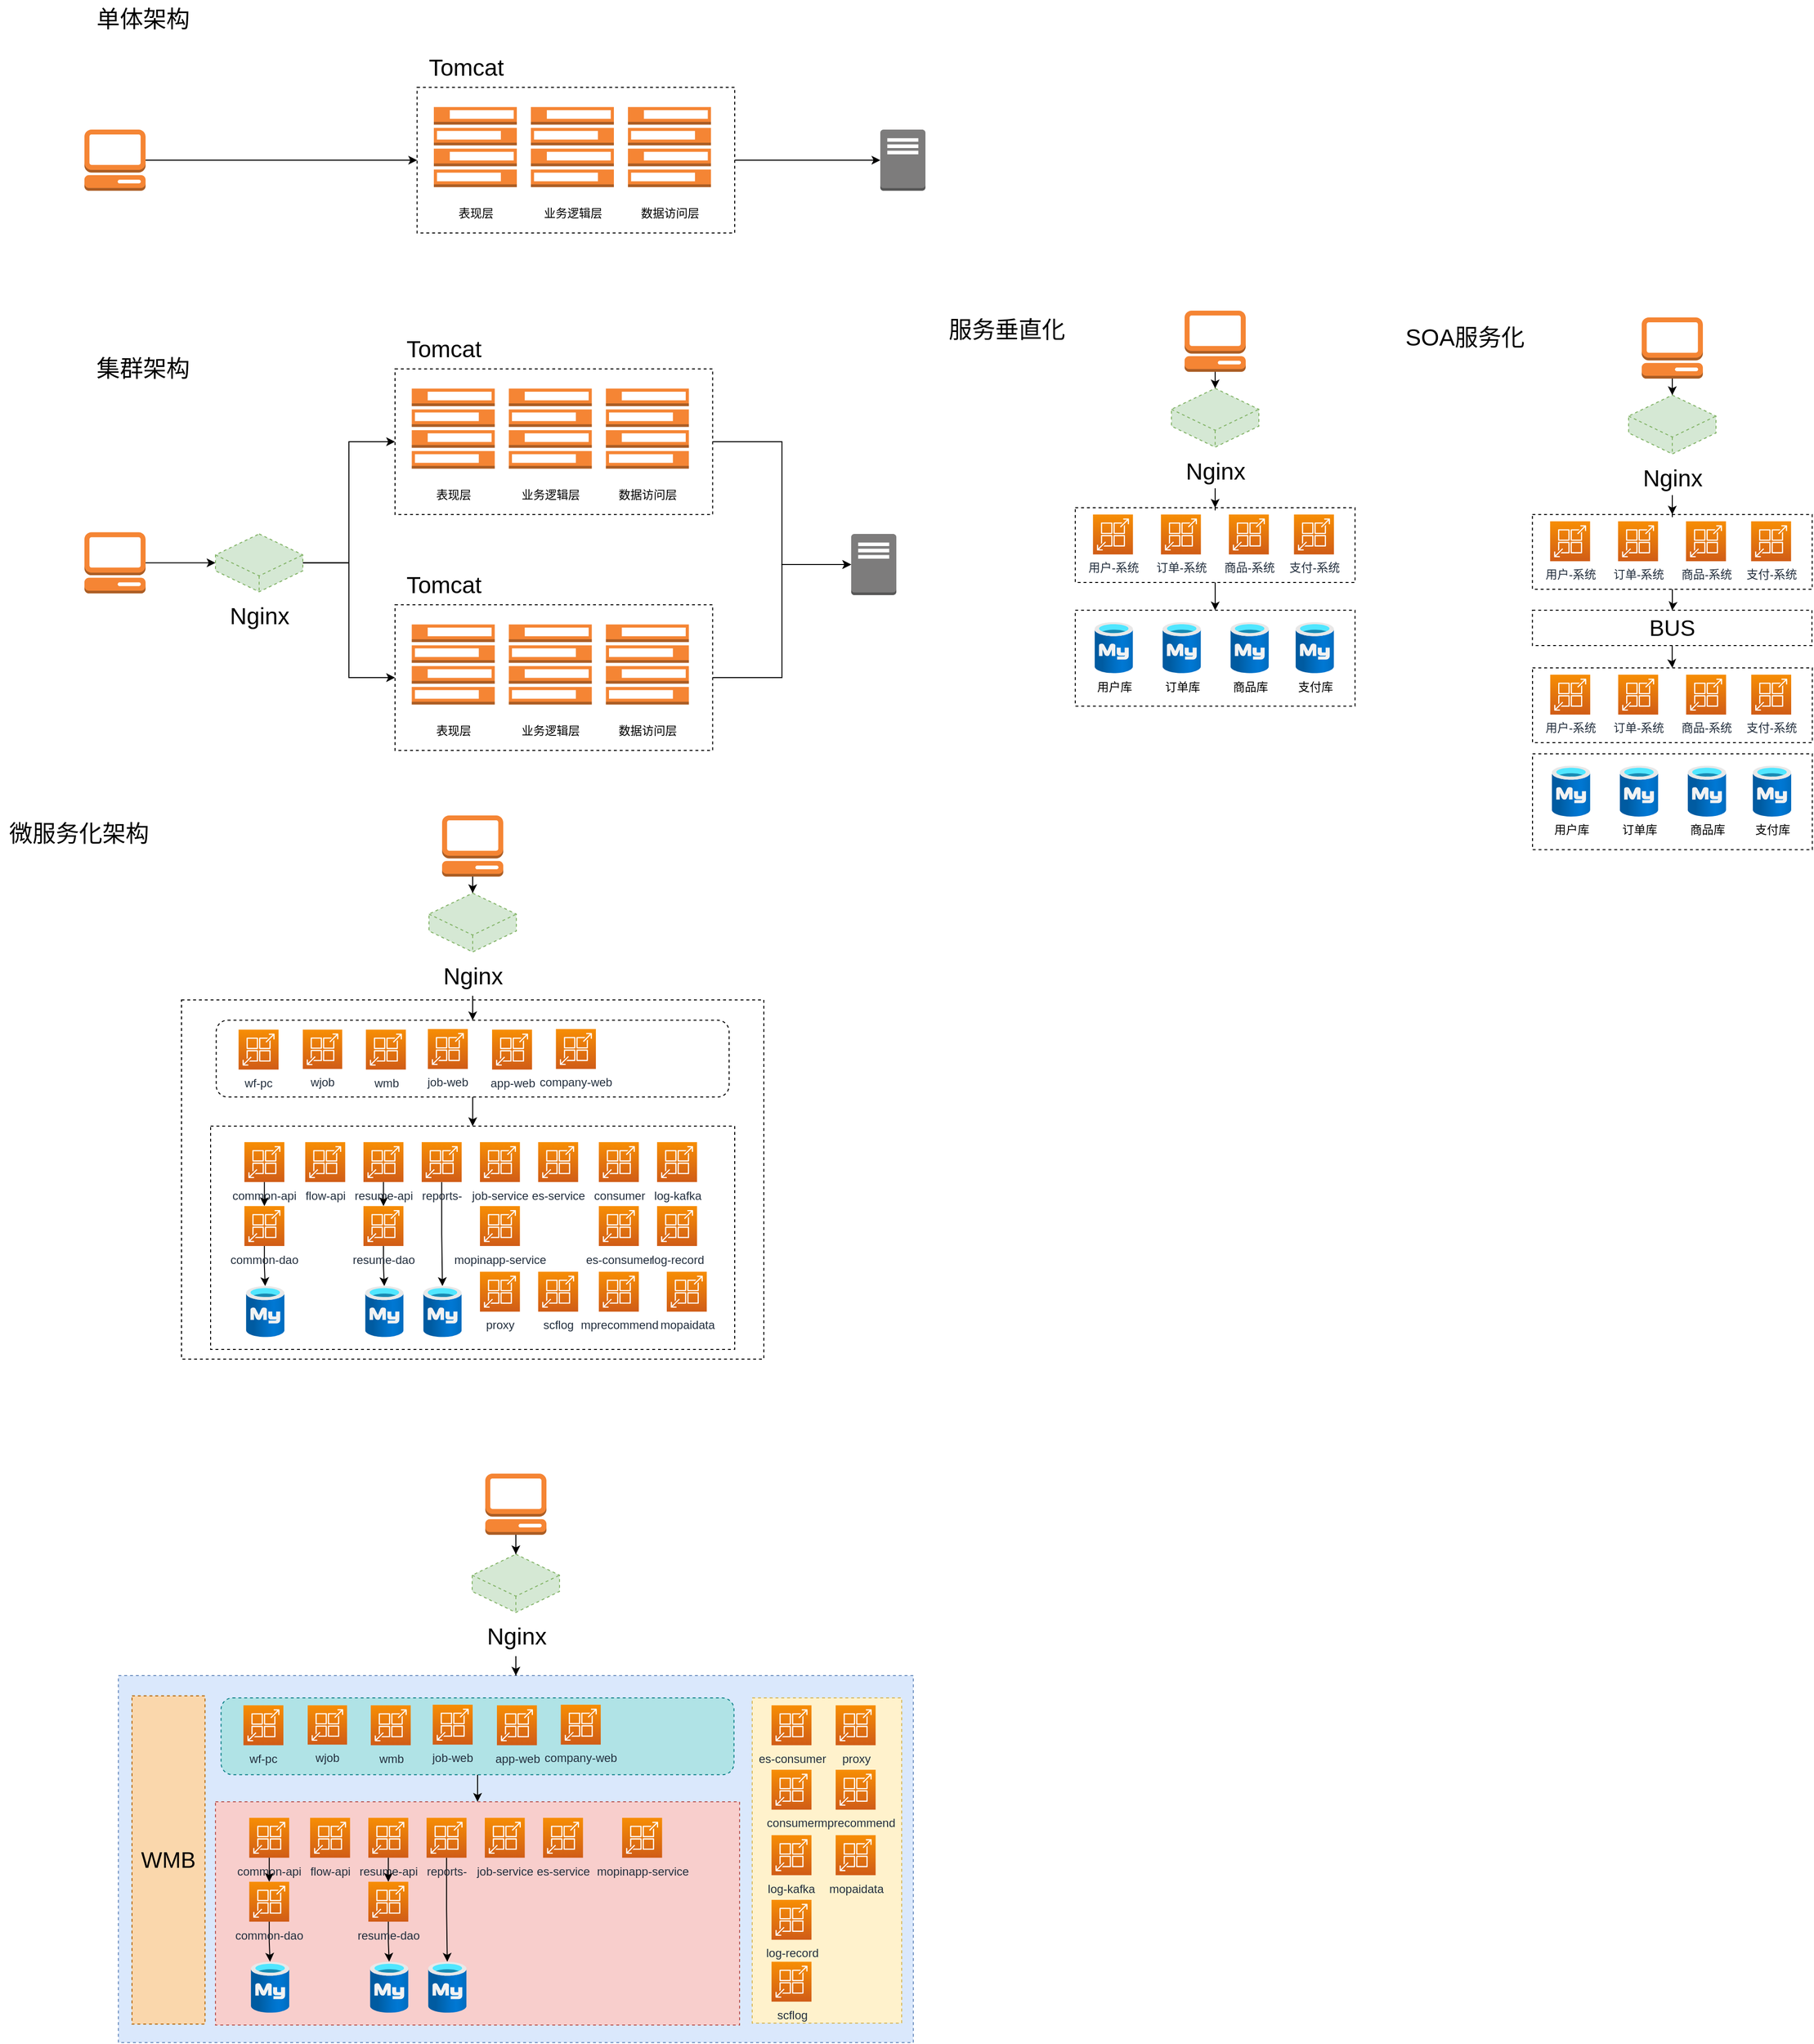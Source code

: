 <mxfile version="20.2.3" type="github">
  <diagram id="OBwVd87PNqXVU-20cUN8" name="第 1 页">
    <mxGraphModel dx="1442" dy="600" grid="0" gridSize="10" guides="1" tooltips="1" connect="1" arrows="1" fold="1" page="0" pageScale="1" pageWidth="827" pageHeight="1169" math="0" shadow="0">
      <root>
        <mxCell id="0" />
        <mxCell id="1" parent="0" />
        <mxCell id="6fk8jtM4NUlbJC3L4ksu-1" value="·" style="rounded=0;whiteSpace=wrap;html=1;dashed=1;fontSize=24;fillColor=#dae8fc;strokeColor=#6c8ebf;" vertex="1" parent="1">
          <mxGeometry x="-125" y="1806" width="819" height="378" as="geometry" />
        </mxCell>
        <mxCell id="6fk8jtM4NUlbJC3L4ksu-43" value="WMB" style="rounded=0;whiteSpace=wrap;html=1;dashed=1;fontSize=23;fillColor=#fad7ac;strokeColor=#b46504;" vertex="1" parent="1">
          <mxGeometry x="-111" y="1826.89" width="75.23" height="338.11" as="geometry" />
        </mxCell>
        <mxCell id="6fk8jtM4NUlbJC3L4ksu-44" value="" style="rounded=0;whiteSpace=wrap;html=1;dashed=1;fontSize=23;fillColor=#fff2cc;strokeColor=#d6b656;" vertex="1" parent="1">
          <mxGeometry x="528" y="1829" width="154" height="335" as="geometry" />
        </mxCell>
        <mxCell id="XJ9ibDvzPIqZy9BsVPSS-104" value="" style="rounded=0;whiteSpace=wrap;html=1;dashed=1;fontSize=24;" parent="1" vertex="1">
          <mxGeometry x="-60" y="1110" width="600" height="370" as="geometry" />
        </mxCell>
        <mxCell id="XJ9ibDvzPIqZy9BsVPSS-147" style="edgeStyle=orthogonalEdgeStyle;rounded=0;orthogonalLoop=1;jettySize=auto;html=1;fontSize=24;" parent="1" source="XJ9ibDvzPIqZy9BsVPSS-145" target="XJ9ibDvzPIqZy9BsVPSS-89" edge="1">
          <mxGeometry relative="1" as="geometry" />
        </mxCell>
        <mxCell id="XJ9ibDvzPIqZy9BsVPSS-145" value="" style="rounded=1;whiteSpace=wrap;html=1;dashed=1;fontSize=24;" parent="1" vertex="1">
          <mxGeometry x="-24.23" y="1130.89" width="528.45" height="79.11" as="geometry" />
        </mxCell>
        <mxCell id="XJ9ibDvzPIqZy9BsVPSS-16" style="edgeStyle=orthogonalEdgeStyle;rounded=0;orthogonalLoop=1;jettySize=auto;html=1;" parent="1" source="XJ9ibDvzPIqZy9BsVPSS-1" target="XJ9ibDvzPIqZy9BsVPSS-6" edge="1">
          <mxGeometry relative="1" as="geometry" />
        </mxCell>
        <mxCell id="XJ9ibDvzPIqZy9BsVPSS-1" value="" style="outlineConnect=0;dashed=0;verticalLabelPosition=bottom;verticalAlign=top;align=center;html=1;shape=mxgraph.aws3.management_console;fillColor=#F58534;gradientColor=none;" parent="1" vertex="1">
          <mxGeometry x="-160" y="213.5" width="63" height="63" as="geometry" />
        </mxCell>
        <mxCell id="XJ9ibDvzPIqZy9BsVPSS-14" value="" style="outlineConnect=0;dashed=0;verticalLabelPosition=bottom;verticalAlign=top;align=center;html=1;shape=mxgraph.aws3.traditional_server;fillColor=#7D7C7C;gradientColor=none;" parent="1" vertex="1">
          <mxGeometry x="660" y="213.5" width="46.5" height="63" as="geometry" />
        </mxCell>
        <mxCell id="XJ9ibDvzPIqZy9BsVPSS-19" value="" style="group" parent="1" vertex="1" connectable="0">
          <mxGeometry x="182.75" y="170" width="327.25" height="150" as="geometry" />
        </mxCell>
        <mxCell id="XJ9ibDvzPIqZy9BsVPSS-6" value="" style="rounded=0;whiteSpace=wrap;html=1;dashed=1;" parent="XJ9ibDvzPIqZy9BsVPSS-19" vertex="1">
          <mxGeometry width="327.25" height="150" as="geometry" />
        </mxCell>
        <mxCell id="XJ9ibDvzPIqZy9BsVPSS-2" value="" style="outlineConnect=0;dashed=0;verticalLabelPosition=bottom;verticalAlign=top;align=center;html=1;shape=mxgraph.aws3.forums;fillColor=#F58534;gradientColor=none;" parent="XJ9ibDvzPIqZy9BsVPSS-19" vertex="1">
          <mxGeometry x="17.25" y="20.25" width="85.5" height="82.5" as="geometry" />
        </mxCell>
        <mxCell id="XJ9ibDvzPIqZy9BsVPSS-4" value="" style="outlineConnect=0;dashed=0;verticalLabelPosition=bottom;verticalAlign=top;align=center;html=1;shape=mxgraph.aws3.forums;fillColor=#F58534;gradientColor=none;" parent="XJ9ibDvzPIqZy9BsVPSS-19" vertex="1">
          <mxGeometry x="117.25" y="20.25" width="85.5" height="82.5" as="geometry" />
        </mxCell>
        <mxCell id="XJ9ibDvzPIqZy9BsVPSS-5" value="" style="outlineConnect=0;dashed=0;verticalLabelPosition=bottom;verticalAlign=top;align=center;html=1;shape=mxgraph.aws3.forums;fillColor=#F58534;gradientColor=none;" parent="XJ9ibDvzPIqZy9BsVPSS-19" vertex="1">
          <mxGeometry x="217.25" y="20.25" width="85.5" height="82.5" as="geometry" />
        </mxCell>
        <mxCell id="XJ9ibDvzPIqZy9BsVPSS-7" value="表现层" style="text;html=1;align=center;verticalAlign=middle;resizable=0;points=[];autosize=1;strokeColor=none;fillColor=none;" parent="XJ9ibDvzPIqZy9BsVPSS-19" vertex="1">
          <mxGeometry x="30" y="115" width="60" height="30" as="geometry" />
        </mxCell>
        <mxCell id="XJ9ibDvzPIqZy9BsVPSS-8" value="业务逻辑层" style="text;html=1;align=center;verticalAlign=middle;resizable=0;points=[];autosize=1;strokeColor=none;fillColor=none;" parent="XJ9ibDvzPIqZy9BsVPSS-19" vertex="1">
          <mxGeometry x="120" y="115" width="80" height="30" as="geometry" />
        </mxCell>
        <mxCell id="XJ9ibDvzPIqZy9BsVPSS-9" value="数据访问层" style="text;html=1;align=center;verticalAlign=middle;resizable=0;points=[];autosize=1;strokeColor=none;fillColor=none;" parent="XJ9ibDvzPIqZy9BsVPSS-19" vertex="1">
          <mxGeometry x="220" y="115" width="80" height="30" as="geometry" />
        </mxCell>
        <mxCell id="XJ9ibDvzPIqZy9BsVPSS-20" style="edgeStyle=orthogonalEdgeStyle;rounded=0;orthogonalLoop=1;jettySize=auto;html=1;entryX=0;entryY=0.5;entryDx=0;entryDy=0;entryPerimeter=0;" parent="1" source="XJ9ibDvzPIqZy9BsVPSS-6" target="XJ9ibDvzPIqZy9BsVPSS-14" edge="1">
          <mxGeometry relative="1" as="geometry" />
        </mxCell>
        <mxCell id="XJ9ibDvzPIqZy9BsVPSS-22" value="Tomcat" style="text;html=1;align=center;verticalAlign=middle;resizable=0;points=[];autosize=1;strokeColor=none;fillColor=none;fontSize=24;" parent="1" vertex="1">
          <mxGeometry x="182.75" y="130" width="100" height="40" as="geometry" />
        </mxCell>
        <mxCell id="XJ9ibDvzPIqZy9BsVPSS-23" value="单体架构" style="text;html=1;align=center;verticalAlign=middle;resizable=0;points=[];autosize=1;strokeColor=none;fillColor=none;fontSize=24;" parent="1" vertex="1">
          <mxGeometry x="-160" y="80" width="120" height="40" as="geometry" />
        </mxCell>
        <mxCell id="XJ9ibDvzPIqZy9BsVPSS-57" style="edgeStyle=orthogonalEdgeStyle;rounded=0;orthogonalLoop=1;jettySize=auto;html=1;entryX=0;entryY=0.5;entryDx=0;entryDy=0;entryPerimeter=0;fontSize=24;" parent="1" source="XJ9ibDvzPIqZy9BsVPSS-25" target="XJ9ibDvzPIqZy9BsVPSS-55" edge="1">
          <mxGeometry relative="1" as="geometry" />
        </mxCell>
        <mxCell id="XJ9ibDvzPIqZy9BsVPSS-25" value="" style="outlineConnect=0;dashed=0;verticalLabelPosition=bottom;verticalAlign=top;align=center;html=1;shape=mxgraph.aws3.management_console;fillColor=#F58534;gradientColor=none;" parent="1" vertex="1">
          <mxGeometry x="-160" y="628.3" width="63" height="63" as="geometry" />
        </mxCell>
        <mxCell id="XJ9ibDvzPIqZy9BsVPSS-37" value="" style="group" parent="1" vertex="1" connectable="0">
          <mxGeometry x="160" y="420" width="327.25" height="190" as="geometry" />
        </mxCell>
        <mxCell id="XJ9ibDvzPIqZy9BsVPSS-27" value="" style="group" parent="XJ9ibDvzPIqZy9BsVPSS-37" vertex="1" connectable="0">
          <mxGeometry y="40" width="327.25" height="150" as="geometry" />
        </mxCell>
        <mxCell id="XJ9ibDvzPIqZy9BsVPSS-28" value="" style="rounded=0;whiteSpace=wrap;html=1;dashed=1;" parent="XJ9ibDvzPIqZy9BsVPSS-27" vertex="1">
          <mxGeometry width="327.25" height="150" as="geometry" />
        </mxCell>
        <mxCell id="XJ9ibDvzPIqZy9BsVPSS-29" value="" style="outlineConnect=0;dashed=0;verticalLabelPosition=bottom;verticalAlign=top;align=center;html=1;shape=mxgraph.aws3.forums;fillColor=#F58534;gradientColor=none;" parent="XJ9ibDvzPIqZy9BsVPSS-27" vertex="1">
          <mxGeometry x="17.25" y="20.25" width="85.5" height="82.5" as="geometry" />
        </mxCell>
        <mxCell id="XJ9ibDvzPIqZy9BsVPSS-30" value="" style="outlineConnect=0;dashed=0;verticalLabelPosition=bottom;verticalAlign=top;align=center;html=1;shape=mxgraph.aws3.forums;fillColor=#F58534;gradientColor=none;" parent="XJ9ibDvzPIqZy9BsVPSS-27" vertex="1">
          <mxGeometry x="117.25" y="20.25" width="85.5" height="82.5" as="geometry" />
        </mxCell>
        <mxCell id="XJ9ibDvzPIqZy9BsVPSS-31" value="" style="outlineConnect=0;dashed=0;verticalLabelPosition=bottom;verticalAlign=top;align=center;html=1;shape=mxgraph.aws3.forums;fillColor=#F58534;gradientColor=none;" parent="XJ9ibDvzPIqZy9BsVPSS-27" vertex="1">
          <mxGeometry x="217.25" y="20.25" width="85.5" height="82.5" as="geometry" />
        </mxCell>
        <mxCell id="XJ9ibDvzPIqZy9BsVPSS-32" value="表现层" style="text;html=1;align=center;verticalAlign=middle;resizable=0;points=[];autosize=1;strokeColor=none;fillColor=none;" parent="XJ9ibDvzPIqZy9BsVPSS-27" vertex="1">
          <mxGeometry x="30" y="115" width="60" height="30" as="geometry" />
        </mxCell>
        <mxCell id="XJ9ibDvzPIqZy9BsVPSS-33" value="业务逻辑层" style="text;html=1;align=center;verticalAlign=middle;resizable=0;points=[];autosize=1;strokeColor=none;fillColor=none;" parent="XJ9ibDvzPIqZy9BsVPSS-27" vertex="1">
          <mxGeometry x="120" y="115" width="80" height="30" as="geometry" />
        </mxCell>
        <mxCell id="XJ9ibDvzPIqZy9BsVPSS-34" value="数据访问层" style="text;html=1;align=center;verticalAlign=middle;resizable=0;points=[];autosize=1;strokeColor=none;fillColor=none;" parent="XJ9ibDvzPIqZy9BsVPSS-27" vertex="1">
          <mxGeometry x="220" y="115" width="80" height="30" as="geometry" />
        </mxCell>
        <mxCell id="XJ9ibDvzPIqZy9BsVPSS-36" value="Tomcat" style="text;html=1;align=center;verticalAlign=middle;resizable=0;points=[];autosize=1;strokeColor=none;fillColor=none;fontSize=24;" parent="XJ9ibDvzPIqZy9BsVPSS-37" vertex="1">
          <mxGeometry width="100" height="40" as="geometry" />
        </mxCell>
        <mxCell id="XJ9ibDvzPIqZy9BsVPSS-38" value="" style="group" parent="1" vertex="1" connectable="0">
          <mxGeometry x="160" y="663" width="327.25" height="190" as="geometry" />
        </mxCell>
        <mxCell id="XJ9ibDvzPIqZy9BsVPSS-39" value="" style="group" parent="XJ9ibDvzPIqZy9BsVPSS-38" vertex="1" connectable="0">
          <mxGeometry y="40" width="327.25" height="150" as="geometry" />
        </mxCell>
        <mxCell id="XJ9ibDvzPIqZy9BsVPSS-40" value="" style="rounded=0;whiteSpace=wrap;html=1;dashed=1;" parent="XJ9ibDvzPIqZy9BsVPSS-39" vertex="1">
          <mxGeometry width="327.25" height="150" as="geometry" />
        </mxCell>
        <mxCell id="XJ9ibDvzPIqZy9BsVPSS-41" value="" style="outlineConnect=0;dashed=0;verticalLabelPosition=bottom;verticalAlign=top;align=center;html=1;shape=mxgraph.aws3.forums;fillColor=#F58534;gradientColor=none;" parent="XJ9ibDvzPIqZy9BsVPSS-39" vertex="1">
          <mxGeometry x="17.25" y="20.25" width="85.5" height="82.5" as="geometry" />
        </mxCell>
        <mxCell id="XJ9ibDvzPIqZy9BsVPSS-42" value="&lt;span style=&quot;color: rgba(0, 0, 0, 0); font-family: monospace; font-size: 0px; text-align: start;&quot;&gt;%3CmxGraphModel%3E%3Croot%3E%3CmxCell%20id%3D%220%22%2F%3E%3CmxCell%20id%3D%221%22%20parent%3D%220%22%2F%3E%3CmxCell%20id%3D%222%22%20style%3D%22edgeStyle%3DorthogonalEdgeStyle%3Brounded%3D0%3BorthogonalLoop%3D1%3BjettySize%3Dauto%3Bhtml%3D1%3BentryX%3D0.5%3BentryY%3D0%3BentryDx%3D0%3BentryDy%3D0%3BentryPerimeter%3D0%3BfontSize%3D24%3B%22%20edge%3D%221%22%20source%3D%223%22%20target%3D%225%22%20parent%3D%221%22%3E%3CmxGeometry%20relative%3D%221%22%20as%3D%22geometry%22%2F%3E%3C%2FmxCell%3E%3CmxCell%20id%3D%223%22%20value%3D%22%22%20style%3D%22outlineConnect%3D0%3Bdashed%3D0%3BverticalLabelPosition%3Dbottom%3BverticalAlign%3Dtop%3Balign%3Dcenter%3Bhtml%3D1%3Bshape%3Dmxgraph.aws3.management_console%3BfillColor%3D%23F58534%3BgradientColor%3Dnone%3B%22%20vertex%3D%221%22%20parent%3D%221%22%3E%3CmxGeometry%20x%3D%22208.5%22%20y%3D%22920%22%20width%3D%2263%22%20height%3D%2263%22%20as%3D%22geometry%22%2F%3E%3C%2FmxCell%3E%3CmxCell%20id%3D%224%22%20value%3D%22%22%20style%3D%22group%22%20vertex%3D%221%22%20connectable%3D%220%22%20parent%3D%221%22%3E%3CmxGeometry%20x%3D%22195%22%20y%3D%221000%22%20width%3D%2290%22%20height%3D%2290%22%20as%3D%22geometry%22%2F%3E%3C%2FmxCell%3E%3CmxCell%20id%3D%225%22%20value%3D%22%22%20style%3D%22html%3D1%3BwhiteSpace%3Dwrap%3Bshape%3DisoCube2%3BbackgroundOutline%3D1%3BisoAngle%3D15%3Bdashed%3D1%3BfontSize%3D24%3BfillColor%3D%23d5e8d4%3BstrokeColor%3D%2382b366%3B%22%20vertex%3D%221%22%20parent%3D%224%22%3E%3CmxGeometry%20width%3D%2290%22%20height%3D%2260.606%22%20as%3D%22geometry%22%2F%3E%3C%2FmxCell%3E%3CmxCell%20id%3D%226%22%20value%3D%22Nginx%22%20style%3D%22text%3Bhtml%3D1%3Balign%3Dcenter%3BverticalAlign%3Dmiddle%3Bresizable%3D0%3Bpoints%3D%5B%5D%3Bautosize%3D1%3BstrokeColor%3Dnone%3BfillColor%3Dnone%3BfontSize%3D24%3B%22%20vertex%3D%221%22%20parent%3D%224%22%3E%3CmxGeometry%20x%3D%225%22%20y%3D%2265.758%22%20width%3D%2280%22%20height%3D%2240%22%20as%3D%22geometry%22%2F%3E%3C%2FmxCell%3E%3C%2Froot%3E%3C%2FmxGraphModel%3E&lt;/span&gt;&lt;span style=&quot;color: rgba(0, 0, 0, 0); font-family: monospace; font-size: 0px; text-align: start;&quot;&gt;%3CmxGraphModel%3E%3Croot%3E%3CmxCell%20id%3D%220%22%2F%3E%3CmxCell%20id%3D%221%22%20parent%3D%220%22%2F%3E%3CmxCell%20id%3D%222%22%20style%3D%22edgeStyle%3DorthogonalEdgeStyle%3Brounded%3D0%3BorthogonalLoop%3D1%3BjettySize%3Dauto%3Bhtml%3D1%3BentryX%3D0.5%3BentryY%3D0%3BentryDx%3D0%3BentryDy%3D0%3BentryPerimeter%3D0%3BfontSize%3D24%3B%22%20edge%3D%221%22%20source%3D%223%22%20target%3D%225%22%20parent%3D%221%22%3E%3CmxGeometry%20relative%3D%221%22%20as%3D%22geometry%22%2F%3E%3C%2FmxCell%3E%3CmxCell%20id%3D%223%22%20value%3D%22%22%20style%3D%22outlineConnect%3D0%3Bdashed%3D0%3BverticalLabelPosition%3Dbottom%3BverticalAlign%3Dtop%3Balign%3Dcenter%3Bhtml%3D1%3Bshape%3Dmxgraph.aws3.management_console%3BfillColor%3D%23F58534%3BgradientColor%3Dnone%3B%22%20vertex%3D%221%22%20parent%3D%221%22%3E%3CmxGeometry%20x%3D%22208.5%22%20y%3D%22920%22%20width%3D%2263%22%20height%3D%2263%22%20as%3D%22geometry%22%2F%3E%3C%2FmxCell%3E%3CmxCell%20id%3D%224%22%20value%3D%22%22%20style%3D%22group%22%20vertex%3D%221%22%20connectable%3D%220%22%20parent%3D%221%22%3E%3CmxGeometry%20x%3D%22195%22%20y%3D%221000%22%20width%3D%2290%22%20height%3D%2290%22%20as%3D%22geometry%22%2F%3E%3C%2FmxCell%3E%3CmxCell%20id%3D%225%22%20value%3D%22%22%20style%3D%22html%3D1%3BwhiteSpace%3Dwrap%3Bshape%3DisoCube2%3BbackgroundOutline%3D1%3BisoAngle%3D15%3Bdashed%3D1%3BfontSize%3D24%3BfillColor%3D%23d5e8d4%3BstrokeColor%3D%2382b366%3B%22%20vertex%3D%221%22%20parent%3D%224%22%3E%3CmxGeometry%20width%3D%2290%22%20height%3D%2260.606%22%20as%3D%22geometry%22%2F%3E%3C%2FmxCell%3E%3CmxCell%20id%3D%226%22%20value%3D%22Nginx%22%20style%3D%22text%3Bhtml%3D1%3Balign%3Dcenter%3BverticalAlign%3Dmiddle%3Bresizable%3D0%3Bpoints%3D%5B%5D%3Bautosize%3D1%3BstrokeColor%3Dnone%3BfillColor%3Dnone%3BfontSize%3D24%3B%22%20vertex%3D%221%22%20parent%3D%224%22%3E%3CmxGeometry%20x%3D%225%22%20y%3D%2265.758%22%20width%3D%2280%22%20height%3D%2240%22%20as%3D%22geometry%22%2F%3E%3C%2FmxCell%3E%3C%2Froot%3E%3C%2FmxGraphModel%3E&lt;/span&gt;" style="outlineConnect=0;dashed=0;verticalLabelPosition=bottom;verticalAlign=top;align=center;html=1;shape=mxgraph.aws3.forums;fillColor=#F58534;gradientColor=none;" parent="XJ9ibDvzPIqZy9BsVPSS-39" vertex="1">
          <mxGeometry x="117.25" y="20.25" width="85.5" height="82.5" as="geometry" />
        </mxCell>
        <mxCell id="XJ9ibDvzPIqZy9BsVPSS-43" value="" style="outlineConnect=0;dashed=0;verticalLabelPosition=bottom;verticalAlign=top;align=center;html=1;shape=mxgraph.aws3.forums;fillColor=#F58534;gradientColor=none;" parent="XJ9ibDvzPIqZy9BsVPSS-39" vertex="1">
          <mxGeometry x="217.25" y="20.25" width="85.5" height="82.5" as="geometry" />
        </mxCell>
        <mxCell id="XJ9ibDvzPIqZy9BsVPSS-44" value="表现层" style="text;html=1;align=center;verticalAlign=middle;resizable=0;points=[];autosize=1;strokeColor=none;fillColor=none;" parent="XJ9ibDvzPIqZy9BsVPSS-39" vertex="1">
          <mxGeometry x="30" y="115" width="60" height="30" as="geometry" />
        </mxCell>
        <mxCell id="XJ9ibDvzPIqZy9BsVPSS-45" value="业务逻辑层" style="text;html=1;align=center;verticalAlign=middle;resizable=0;points=[];autosize=1;strokeColor=none;fillColor=none;" parent="XJ9ibDvzPIqZy9BsVPSS-39" vertex="1">
          <mxGeometry x="120" y="115" width="80" height="30" as="geometry" />
        </mxCell>
        <mxCell id="XJ9ibDvzPIqZy9BsVPSS-46" value="数据访问层" style="text;html=1;align=center;verticalAlign=middle;resizable=0;points=[];autosize=1;strokeColor=none;fillColor=none;" parent="XJ9ibDvzPIqZy9BsVPSS-39" vertex="1">
          <mxGeometry x="220" y="115" width="80" height="30" as="geometry" />
        </mxCell>
        <mxCell id="XJ9ibDvzPIqZy9BsVPSS-47" value="Tomcat" style="text;html=1;align=center;verticalAlign=middle;resizable=0;points=[];autosize=1;strokeColor=none;fillColor=none;fontSize=24;" parent="XJ9ibDvzPIqZy9BsVPSS-38" vertex="1">
          <mxGeometry width="100" height="40" as="geometry" />
        </mxCell>
        <mxCell id="XJ9ibDvzPIqZy9BsVPSS-49" value="" style="outlineConnect=0;dashed=0;verticalLabelPosition=bottom;verticalAlign=top;align=center;html=1;shape=mxgraph.aws3.traditional_server;fillColor=#7D7C7C;gradientColor=none;" parent="1" vertex="1">
          <mxGeometry x="630" y="630" width="46.5" height="63" as="geometry" />
        </mxCell>
        <mxCell id="XJ9ibDvzPIqZy9BsVPSS-51" style="edgeStyle=orthogonalEdgeStyle;rounded=0;orthogonalLoop=1;jettySize=auto;html=1;entryX=0;entryY=0.5;entryDx=0;entryDy=0;entryPerimeter=0;fontSize=24;" parent="1" source="XJ9ibDvzPIqZy9BsVPSS-40" target="XJ9ibDvzPIqZy9BsVPSS-49" edge="1">
          <mxGeometry relative="1" as="geometry" />
        </mxCell>
        <mxCell id="XJ9ibDvzPIqZy9BsVPSS-53" style="edgeStyle=orthogonalEdgeStyle;rounded=0;orthogonalLoop=1;jettySize=auto;html=1;entryX=0;entryY=0.5;entryDx=0;entryDy=0;entryPerimeter=0;fontSize=24;" parent="1" source="XJ9ibDvzPIqZy9BsVPSS-28" target="XJ9ibDvzPIqZy9BsVPSS-49" edge="1">
          <mxGeometry relative="1" as="geometry" />
        </mxCell>
        <mxCell id="XJ9ibDvzPIqZy9BsVPSS-58" style="edgeStyle=orthogonalEdgeStyle;rounded=0;orthogonalLoop=1;jettySize=auto;html=1;entryX=0;entryY=0.5;entryDx=0;entryDy=0;fontSize=24;" parent="1" source="XJ9ibDvzPIqZy9BsVPSS-55" target="XJ9ibDvzPIqZy9BsVPSS-28" edge="1">
          <mxGeometry relative="1" as="geometry" />
        </mxCell>
        <mxCell id="XJ9ibDvzPIqZy9BsVPSS-60" value="集群架构" style="text;html=1;align=center;verticalAlign=middle;resizable=0;points=[];autosize=1;strokeColor=none;fillColor=none;fontSize=24;" parent="1" vertex="1">
          <mxGeometry x="-160" y="440" width="120" height="40" as="geometry" />
        </mxCell>
        <mxCell id="XJ9ibDvzPIqZy9BsVPSS-63" value="微服务化架构" style="text;html=1;align=center;verticalAlign=middle;resizable=0;points=[];autosize=1;strokeColor=none;fillColor=none;fontSize=24;" parent="1" vertex="1">
          <mxGeometry x="-247" y="918" width="162" height="41" as="geometry" />
        </mxCell>
        <mxCell id="XJ9ibDvzPIqZy9BsVPSS-71" style="edgeStyle=orthogonalEdgeStyle;rounded=0;orthogonalLoop=1;jettySize=auto;html=1;entryX=0.5;entryY=0;entryDx=0;entryDy=0;entryPerimeter=0;fontSize=24;" parent="1" source="XJ9ibDvzPIqZy9BsVPSS-64" target="XJ9ibDvzPIqZy9BsVPSS-69" edge="1">
          <mxGeometry relative="1" as="geometry" />
        </mxCell>
        <mxCell id="XJ9ibDvzPIqZy9BsVPSS-64" value="" style="outlineConnect=0;dashed=0;verticalLabelPosition=bottom;verticalAlign=top;align=center;html=1;shape=mxgraph.aws3.management_console;fillColor=#F58534;gradientColor=none;" parent="1" vertex="1">
          <mxGeometry x="208.5" y="920" width="63" height="63" as="geometry" />
        </mxCell>
        <mxCell id="XJ9ibDvzPIqZy9BsVPSS-66" value="" style="group" parent="1" vertex="1" connectable="0">
          <mxGeometry x="-25" y="630" width="90" height="88.5" as="geometry" />
        </mxCell>
        <mxCell id="XJ9ibDvzPIqZy9BsVPSS-55" value="" style="html=1;whiteSpace=wrap;shape=isoCube2;backgroundOutline=1;isoAngle=15;dashed=1;fontSize=24;fillColor=#d5e8d4;strokeColor=#82b366;" parent="XJ9ibDvzPIqZy9BsVPSS-66" vertex="1">
          <mxGeometry width="90" height="59.596" as="geometry" />
        </mxCell>
        <mxCell id="XJ9ibDvzPIqZy9BsVPSS-56" value="Nginx" style="text;html=1;align=center;verticalAlign=middle;resizable=0;points=[];autosize=1;strokeColor=none;fillColor=none;fontSize=24;" parent="XJ9ibDvzPIqZy9BsVPSS-66" vertex="1">
          <mxGeometry x="5" y="64.662" width="80" height="40" as="geometry" />
        </mxCell>
        <mxCell id="XJ9ibDvzPIqZy9BsVPSS-68" value="" style="group" parent="1" vertex="1" connectable="0">
          <mxGeometry x="195" y="1000" width="90" height="90" as="geometry" />
        </mxCell>
        <mxCell id="XJ9ibDvzPIqZy9BsVPSS-69" value="" style="html=1;whiteSpace=wrap;shape=isoCube2;backgroundOutline=1;isoAngle=15;dashed=1;fontSize=24;fillColor=#d5e8d4;strokeColor=#82b366;" parent="XJ9ibDvzPIqZy9BsVPSS-68" vertex="1">
          <mxGeometry width="90" height="60.606" as="geometry" />
        </mxCell>
        <mxCell id="XJ9ibDvzPIqZy9BsVPSS-70" value="Nginx" style="text;html=1;align=center;verticalAlign=middle;resizable=0;points=[];autosize=1;strokeColor=none;fillColor=none;fontSize=24;" parent="XJ9ibDvzPIqZy9BsVPSS-68" vertex="1">
          <mxGeometry x="5" y="65.758" width="80" height="40" as="geometry" />
        </mxCell>
        <mxCell id="XJ9ibDvzPIqZy9BsVPSS-78" style="edgeStyle=orthogonalEdgeStyle;rounded=0;orthogonalLoop=1;jettySize=auto;html=1;entryX=0;entryY=0.5;entryDx=0;entryDy=0;fontSize=24;" parent="1" source="XJ9ibDvzPIqZy9BsVPSS-55" target="XJ9ibDvzPIqZy9BsVPSS-40" edge="1">
          <mxGeometry relative="1" as="geometry" />
        </mxCell>
        <mxCell id="XJ9ibDvzPIqZy9BsVPSS-100" value="" style="group" parent="1" vertex="1" connectable="0">
          <mxGeometry x="-30" y="1240" width="540" height="280" as="geometry" />
        </mxCell>
        <mxCell id="XJ9ibDvzPIqZy9BsVPSS-89" value="" style="rounded=0;whiteSpace=wrap;html=1;dashed=1;fontSize=24;" parent="XJ9ibDvzPIqZy9BsVPSS-100" vertex="1">
          <mxGeometry width="540" height="230" as="geometry" />
        </mxCell>
        <mxCell id="XJ9ibDvzPIqZy9BsVPSS-82" value="common-api" style="sketch=0;points=[[0,0,0],[0.25,0,0],[0.5,0,0],[0.75,0,0],[1,0,0],[0,1,0],[0.25,1,0],[0.5,1,0],[0.75,1,0],[1,1,0],[0,0.25,0],[0,0.5,0],[0,0.75,0],[1,0.25,0],[1,0.5,0],[1,0.75,0]];outlineConnect=0;fontColor=#232F3E;gradientColor=#F78E04;gradientDirection=north;fillColor=#D05C17;strokeColor=#ffffff;dashed=0;verticalLabelPosition=bottom;verticalAlign=top;align=center;html=1;fontSize=12;fontStyle=0;aspect=fixed;shape=mxgraph.aws4.resourceIcon;resIcon=mxgraph.aws4.app_runner;" parent="XJ9ibDvzPIqZy9BsVPSS-100" vertex="1">
          <mxGeometry x="34.8" y="16.471" width="41.176" height="41.176" as="geometry" />
        </mxCell>
        <mxCell id="XJ9ibDvzPIqZy9BsVPSS-87" value="flow-api" style="sketch=0;points=[[0,0,0],[0.25,0,0],[0.5,0,0],[0.75,0,0],[1,0,0],[0,1,0],[0.25,1,0],[0.5,1,0],[0.75,1,0],[1,1,0],[0,0.25,0],[0,0.5,0],[0,0.75,0],[1,0.25,0],[1,0.5,0],[1,0.75,0]];outlineConnect=0;fontColor=#232F3E;gradientColor=#F78E04;gradientDirection=north;fillColor=#D05C17;strokeColor=#ffffff;dashed=0;verticalLabelPosition=bottom;verticalAlign=top;align=center;html=1;fontSize=12;fontStyle=0;aspect=fixed;shape=mxgraph.aws4.resourceIcon;resIcon=mxgraph.aws4.app_runner;" parent="XJ9ibDvzPIqZy9BsVPSS-100" vertex="1">
          <mxGeometry x="97.5" y="16.471" width="41.176" height="41.176" as="geometry" />
        </mxCell>
        <mxCell id="XJ9ibDvzPIqZy9BsVPSS-88" value="resume-api" style="sketch=0;points=[[0,0,0],[0.25,0,0],[0.5,0,0],[0.75,0,0],[1,0,0],[0,1,0],[0.25,1,0],[0.5,1,0],[0.75,1,0],[1,1,0],[0,0.25,0],[0,0.5,0],[0,0.75,0],[1,0.25,0],[1,0.5,0],[1,0.75,0]];outlineConnect=0;fontColor=#232F3E;gradientColor=#F78E04;gradientDirection=north;fillColor=#D05C17;strokeColor=#ffffff;dashed=0;verticalLabelPosition=bottom;verticalAlign=top;align=center;html=1;fontSize=12;fontStyle=0;aspect=fixed;shape=mxgraph.aws4.resourceIcon;resIcon=mxgraph.aws4.app_runner;" parent="XJ9ibDvzPIqZy9BsVPSS-100" vertex="1">
          <mxGeometry x="157.5" y="16.471" width="41.176" height="41.176" as="geometry" />
        </mxCell>
        <mxCell id="XJ9ibDvzPIqZy9BsVPSS-93" value="" style="aspect=fixed;html=1;points=[];align=center;image;fontSize=12;image=img/lib/azure2/databases/Azure_Database_MySQL_Server.svg;dashed=1;" parent="XJ9ibDvzPIqZy9BsVPSS-100" vertex="1">
          <mxGeometry x="36.54" y="164.706" width="39.529" height="52.706" as="geometry" />
        </mxCell>
        <mxCell id="XJ9ibDvzPIqZy9BsVPSS-96" value="" style="aspect=fixed;html=1;points=[];align=center;image;fontSize=12;image=img/lib/azure2/databases/Azure_Database_MySQL_Server.svg;dashed=1;" parent="XJ9ibDvzPIqZy9BsVPSS-100" vertex="1">
          <mxGeometry x="159.24" y="164.706" width="39.529" height="52.706" as="geometry" />
        </mxCell>
        <mxCell id="XJ9ibDvzPIqZy9BsVPSS-109" style="edgeStyle=orthogonalEdgeStyle;rounded=0;orthogonalLoop=1;jettySize=auto;html=1;fontSize=24;" parent="XJ9ibDvzPIqZy9BsVPSS-100" source="XJ9ibDvzPIqZy9BsVPSS-107" target="XJ9ibDvzPIqZy9BsVPSS-93" edge="1">
          <mxGeometry relative="1" as="geometry" />
        </mxCell>
        <mxCell id="XJ9ibDvzPIqZy9BsVPSS-107" value="common-dao" style="sketch=0;points=[[0,0,0],[0.25,0,0],[0.5,0,0],[0.75,0,0],[1,0,0],[0,1,0],[0.25,1,0],[0.5,1,0],[0.75,1,0],[1,1,0],[0,0.25,0],[0,0.5,0],[0,0.75,0],[1,0.25,0],[1,0.5,0],[1,0.75,0]];outlineConnect=0;fontColor=#232F3E;gradientColor=#F78E04;gradientDirection=north;fillColor=#D05C17;strokeColor=#ffffff;dashed=0;verticalLabelPosition=bottom;verticalAlign=top;align=center;html=1;fontSize=12;fontStyle=0;aspect=fixed;shape=mxgraph.aws4.resourceIcon;resIcon=mxgraph.aws4.app_runner;" parent="XJ9ibDvzPIqZy9BsVPSS-100" vertex="1">
          <mxGeometry x="34.8" y="82.353" width="41.176" height="41.176" as="geometry" />
        </mxCell>
        <mxCell id="XJ9ibDvzPIqZy9BsVPSS-108" value="" style="edgeStyle=orthogonalEdgeStyle;rounded=0;orthogonalLoop=1;jettySize=auto;html=1;fontSize=24;" parent="XJ9ibDvzPIqZy9BsVPSS-100" source="XJ9ibDvzPIqZy9BsVPSS-82" target="XJ9ibDvzPIqZy9BsVPSS-107" edge="1">
          <mxGeometry relative="1" as="geometry" />
        </mxCell>
        <mxCell id="XJ9ibDvzPIqZy9BsVPSS-115" style="edgeStyle=orthogonalEdgeStyle;rounded=0;orthogonalLoop=1;jettySize=auto;html=1;fontSize=24;" parent="XJ9ibDvzPIqZy9BsVPSS-100" source="XJ9ibDvzPIqZy9BsVPSS-112" target="XJ9ibDvzPIqZy9BsVPSS-96" edge="1">
          <mxGeometry relative="1" as="geometry" />
        </mxCell>
        <mxCell id="XJ9ibDvzPIqZy9BsVPSS-112" value="resume-dao" style="sketch=0;points=[[0,0,0],[0.25,0,0],[0.5,0,0],[0.75,0,0],[1,0,0],[0,1,0],[0.25,1,0],[0.5,1,0],[0.75,1,0],[1,1,0],[0,0.25,0],[0,0.5,0],[0,0.75,0],[1,0.25,0],[1,0.5,0],[1,0.75,0]];outlineConnect=0;fontColor=#232F3E;gradientColor=#F78E04;gradientDirection=north;fillColor=#D05C17;strokeColor=#ffffff;dashed=0;verticalLabelPosition=bottom;verticalAlign=top;align=center;html=1;fontSize=12;fontStyle=0;aspect=fixed;shape=mxgraph.aws4.resourceIcon;resIcon=mxgraph.aws4.app_runner;" parent="XJ9ibDvzPIqZy9BsVPSS-100" vertex="1">
          <mxGeometry x="157.5" y="82.353" width="41.176" height="41.176" as="geometry" />
        </mxCell>
        <mxCell id="XJ9ibDvzPIqZy9BsVPSS-113" value="" style="edgeStyle=orthogonalEdgeStyle;rounded=0;orthogonalLoop=1;jettySize=auto;html=1;fontSize=24;" parent="XJ9ibDvzPIqZy9BsVPSS-100" source="XJ9ibDvzPIqZy9BsVPSS-88" target="XJ9ibDvzPIqZy9BsVPSS-112" edge="1">
          <mxGeometry relative="1" as="geometry" />
        </mxCell>
        <mxCell id="XJ9ibDvzPIqZy9BsVPSS-136" style="edgeStyle=orthogonalEdgeStyle;rounded=0;orthogonalLoop=1;jettySize=auto;html=1;fontSize=24;" parent="XJ9ibDvzPIqZy9BsVPSS-100" source="XJ9ibDvzPIqZy9BsVPSS-133" target="XJ9ibDvzPIqZy9BsVPSS-135" edge="1">
          <mxGeometry relative="1" as="geometry" />
        </mxCell>
        <mxCell id="XJ9ibDvzPIqZy9BsVPSS-133" value="reports-" style="sketch=0;points=[[0,0,0],[0.25,0,0],[0.5,0,0],[0.75,0,0],[1,0,0],[0,1,0],[0.25,1,0],[0.5,1,0],[0.75,1,0],[1,1,0],[0,0.25,0],[0,0.5,0],[0,0.75,0],[1,0.25,0],[1,0.5,0],[1,0.75,0]];outlineConnect=0;fontColor=#232F3E;gradientColor=#F78E04;gradientDirection=north;fillColor=#D05C17;strokeColor=#ffffff;dashed=0;verticalLabelPosition=bottom;verticalAlign=top;align=center;html=1;fontSize=12;fontStyle=0;aspect=fixed;shape=mxgraph.aws4.resourceIcon;resIcon=mxgraph.aws4.app_runner;" parent="XJ9ibDvzPIqZy9BsVPSS-100" vertex="1">
          <mxGeometry x="217.496" y="16.471" width="41.176" height="41.176" as="geometry" />
        </mxCell>
        <mxCell id="XJ9ibDvzPIqZy9BsVPSS-135" value="" style="aspect=fixed;html=1;points=[];align=center;image;fontSize=12;image=img/lib/azure2/databases/Azure_Database_MySQL_Server.svg;dashed=1;" parent="XJ9ibDvzPIqZy9BsVPSS-100" vertex="1">
          <mxGeometry x="219.14" y="164.706" width="39.529" height="52.706" as="geometry" />
        </mxCell>
        <mxCell id="XJ9ibDvzPIqZy9BsVPSS-166" value="job-service" style="sketch=0;points=[[0,0,0],[0.25,0,0],[0.5,0,0],[0.75,0,0],[1,0,0],[0,1,0],[0.25,1,0],[0.5,1,0],[0.75,1,0],[1,1,0],[0,0.25,0],[0,0.5,0],[0,0.75,0],[1,0.25,0],[1,0.5,0],[1,0.75,0]];outlineConnect=0;fontColor=#232F3E;gradientColor=#F78E04;gradientDirection=north;fillColor=#D05C17;strokeColor=#ffffff;dashed=0;verticalLabelPosition=bottom;verticalAlign=top;align=center;html=1;fontSize=12;fontStyle=0;aspect=fixed;shape=mxgraph.aws4.resourceIcon;resIcon=mxgraph.aws4.app_runner;" parent="XJ9ibDvzPIqZy9BsVPSS-100" vertex="1">
          <mxGeometry x="277.503" y="16.471" width="41.176" height="41.176" as="geometry" />
        </mxCell>
        <mxCell id="XJ9ibDvzPIqZy9BsVPSS-174" value="es-service" style="sketch=0;points=[[0,0,0],[0.25,0,0],[0.5,0,0],[0.75,0,0],[1,0,0],[0,1,0],[0.25,1,0],[0.5,1,0],[0.75,1,0],[1,1,0],[0,0.25,0],[0,0.5,0],[0,0.75,0],[1,0.25,0],[1,0.5,0],[1,0.75,0]];outlineConnect=0;fontColor=#232F3E;gradientColor=#F78E04;gradientDirection=north;fillColor=#D05C17;strokeColor=#ffffff;dashed=0;verticalLabelPosition=bottom;verticalAlign=top;align=center;html=1;fontSize=12;fontStyle=0;aspect=fixed;shape=mxgraph.aws4.resourceIcon;resIcon=mxgraph.aws4.app_runner;" parent="XJ9ibDvzPIqZy9BsVPSS-100" vertex="1">
          <mxGeometry x="337.499" y="16.471" width="41.176" height="41.176" as="geometry" />
        </mxCell>
        <mxCell id="XJ9ibDvzPIqZy9BsVPSS-176" value="mopinapp-service" style="sketch=0;points=[[0,0,0],[0.25,0,0],[0.5,0,0],[0.75,0,0],[1,0,0],[0,1,0],[0.25,1,0],[0.5,1,0],[0.75,1,0],[1,1,0],[0,0.25,0],[0,0.5,0],[0,0.75,0],[1,0.25,0],[1,0.5,0],[1,0.75,0]];outlineConnect=0;fontColor=#232F3E;gradientColor=#F78E04;gradientDirection=north;fillColor=#D05C17;strokeColor=#ffffff;dashed=0;verticalLabelPosition=bottom;verticalAlign=top;align=center;html=1;fontSize=12;fontStyle=0;aspect=fixed;shape=mxgraph.aws4.resourceIcon;resIcon=mxgraph.aws4.app_runner;" parent="XJ9ibDvzPIqZy9BsVPSS-100" vertex="1">
          <mxGeometry x="277.506" y="82.351" width="41.176" height="41.176" as="geometry" />
        </mxCell>
        <mxCell id="XJ9ibDvzPIqZy9BsVPSS-178" value="consumer" style="sketch=0;points=[[0,0,0],[0.25,0,0],[0.5,0,0],[0.75,0,0],[1,0,0],[0,1,0],[0.25,1,0],[0.5,1,0],[0.75,1,0],[1,1,0],[0,0.25,0],[0,0.5,0],[0,0.75,0],[1,0.25,0],[1,0.5,0],[1,0.75,0]];outlineConnect=0;fontColor=#232F3E;gradientColor=#F78E04;gradientDirection=north;fillColor=#D05C17;strokeColor=#ffffff;dashed=0;verticalLabelPosition=bottom;verticalAlign=top;align=center;html=1;fontSize=12;fontStyle=0;aspect=fixed;shape=mxgraph.aws4.resourceIcon;resIcon=mxgraph.aws4.app_runner;" parent="XJ9ibDvzPIqZy9BsVPSS-100" vertex="1">
          <mxGeometry x="400.002" y="16.471" width="41.176" height="41.176" as="geometry" />
        </mxCell>
        <mxCell id="XJ9ibDvzPIqZy9BsVPSS-180" value="es-consumer" style="sketch=0;points=[[0,0,0],[0.25,0,0],[0.5,0,0],[0.75,0,0],[1,0,0],[0,1,0],[0.25,1,0],[0.5,1,0],[0.75,1,0],[1,1,0],[0,0.25,0],[0,0.5,0],[0,0.75,0],[1,0.25,0],[1,0.5,0],[1,0.75,0]];outlineConnect=0;fontColor=#232F3E;gradientColor=#F78E04;gradientDirection=north;fillColor=#D05C17;strokeColor=#ffffff;dashed=0;verticalLabelPosition=bottom;verticalAlign=top;align=center;html=1;fontSize=12;fontStyle=0;aspect=fixed;shape=mxgraph.aws4.resourceIcon;resIcon=mxgraph.aws4.app_runner;" parent="XJ9ibDvzPIqZy9BsVPSS-100" vertex="1">
          <mxGeometry x="400.002" y="82.357" width="41.176" height="41.176" as="geometry" />
        </mxCell>
        <mxCell id="XJ9ibDvzPIqZy9BsVPSS-183" value="proxy" style="sketch=0;points=[[0,0,0],[0.25,0,0],[0.5,0,0],[0.75,0,0],[1,0,0],[0,1,0],[0.25,1,0],[0.5,1,0],[0.75,1,0],[1,1,0],[0,0.25,0],[0,0.5,0],[0,0.75,0],[1,0.25,0],[1,0.5,0],[1,0.75,0]];outlineConnect=0;fontColor=#232F3E;gradientColor=#F78E04;gradientDirection=north;fillColor=#D05C17;strokeColor=#ffffff;dashed=0;verticalLabelPosition=bottom;verticalAlign=top;align=center;html=1;fontSize=12;fontStyle=0;aspect=fixed;shape=mxgraph.aws4.resourceIcon;resIcon=mxgraph.aws4.app_runner;" parent="XJ9ibDvzPIqZy9BsVPSS-100" vertex="1">
          <mxGeometry x="277.506" y="149.997" width="41.176" height="41.176" as="geometry" />
        </mxCell>
        <mxCell id="XJ9ibDvzPIqZy9BsVPSS-185" value="log-kafka" style="sketch=0;points=[[0,0,0],[0.25,0,0],[0.5,0,0],[0.75,0,0],[1,0,0],[0,1,0],[0.25,1,0],[0.5,1,0],[0.75,1,0],[1,1,0],[0,0.25,0],[0,0.5,0],[0,0.75,0],[1,0.25,0],[1,0.5,0],[1,0.75,0]];outlineConnect=0;fontColor=#232F3E;gradientColor=#F78E04;gradientDirection=north;fillColor=#D05C17;strokeColor=#ffffff;dashed=0;verticalLabelPosition=bottom;verticalAlign=top;align=center;html=1;fontSize=12;fontStyle=0;aspect=fixed;shape=mxgraph.aws4.resourceIcon;resIcon=mxgraph.aws4.app_runner;" parent="XJ9ibDvzPIqZy9BsVPSS-100" vertex="1">
          <mxGeometry x="459.999" y="16.467" width="41.176" height="41.176" as="geometry" />
        </mxCell>
        <mxCell id="XJ9ibDvzPIqZy9BsVPSS-187" value="scflog" style="sketch=0;points=[[0,0,0],[0.25,0,0],[0.5,0,0],[0.75,0,0],[1,0,0],[0,1,0],[0.25,1,0],[0.5,1,0],[0.75,1,0],[1,1,0],[0,0.25,0],[0,0.5,0],[0,0.75,0],[1,0.25,0],[1,0.5,0],[1,0.75,0]];outlineConnect=0;fontColor=#232F3E;gradientColor=#F78E04;gradientDirection=north;fillColor=#D05C17;strokeColor=#ffffff;dashed=0;verticalLabelPosition=bottom;verticalAlign=top;align=center;html=1;fontSize=12;fontStyle=0;aspect=fixed;shape=mxgraph.aws4.resourceIcon;resIcon=mxgraph.aws4.app_runner;" parent="XJ9ibDvzPIqZy9BsVPSS-100" vertex="1">
          <mxGeometry x="337.499" y="149.994" width="41.176" height="41.176" as="geometry" />
        </mxCell>
        <mxCell id="XJ9ibDvzPIqZy9BsVPSS-189" value="log-record" style="sketch=0;points=[[0,0,0],[0.25,0,0],[0.5,0,0],[0.75,0,0],[1,0,0],[0,1,0],[0.25,1,0],[0.5,1,0],[0.75,1,0],[1,1,0],[0,0.25,0],[0,0.5,0],[0,0.75,0],[1,0.25,0],[1,0.5,0],[1,0.75,0]];outlineConnect=0;fontColor=#232F3E;gradientColor=#F78E04;gradientDirection=north;fillColor=#D05C17;strokeColor=#ffffff;dashed=0;verticalLabelPosition=bottom;verticalAlign=top;align=center;html=1;fontSize=12;fontStyle=0;aspect=fixed;shape=mxgraph.aws4.resourceIcon;resIcon=mxgraph.aws4.app_runner;" parent="XJ9ibDvzPIqZy9BsVPSS-100" vertex="1">
          <mxGeometry x="459.995" y="82.354" width="41.176" height="41.176" as="geometry" />
        </mxCell>
        <mxCell id="XJ9ibDvzPIqZy9BsVPSS-191" value="mprecommend" style="sketch=0;points=[[0,0,0],[0.25,0,0],[0.5,0,0],[0.75,0,0],[1,0,0],[0,1,0],[0.25,1,0],[0.5,1,0],[0.75,1,0],[1,1,0],[0,0.25,0],[0,0.5,0],[0,0.75,0],[1,0.25,0],[1,0.5,0],[1,0.75,0]];outlineConnect=0;fontColor=#232F3E;gradientColor=#F78E04;gradientDirection=north;fillColor=#D05C17;strokeColor=#ffffff;dashed=0;verticalLabelPosition=bottom;verticalAlign=top;align=center;html=1;fontSize=12;fontStyle=0;aspect=fixed;shape=mxgraph.aws4.resourceIcon;resIcon=mxgraph.aws4.app_runner;" parent="XJ9ibDvzPIqZy9BsVPSS-100" vertex="1">
          <mxGeometry x="400.005" y="149.994" width="41.176" height="41.176" as="geometry" />
        </mxCell>
        <mxCell id="XJ9ibDvzPIqZy9BsVPSS-194" value="mopaidata&lt;br&gt;" style="sketch=0;points=[[0,0,0],[0.25,0,0],[0.5,0,0],[0.75,0,0],[1,0,0],[0,1,0],[0.25,1,0],[0.5,1,0],[0.75,1,0],[1,1,0],[0,0.25,0],[0,0.5,0],[0,0.75,0],[1,0.25,0],[1,0.5,0],[1,0.75,0]];outlineConnect=0;fontColor=#232F3E;gradientColor=#F78E04;gradientDirection=north;fillColor=#D05C17;strokeColor=#ffffff;dashed=0;verticalLabelPosition=bottom;verticalAlign=top;align=center;html=1;fontSize=12;fontStyle=0;aspect=fixed;shape=mxgraph.aws4.resourceIcon;resIcon=mxgraph.aws4.app_runner;" parent="XJ9ibDvzPIqZy9BsVPSS-100" vertex="1">
          <mxGeometry x="470.002" y="149.994" width="41.176" height="41.176" as="geometry" />
        </mxCell>
        <mxCell id="XJ9ibDvzPIqZy9BsVPSS-137" value="wf-pc" style="sketch=0;points=[[0,0,0],[0.25,0,0],[0.5,0,0],[0.75,0,0],[1,0,0],[0,1,0],[0.25,1,0],[0.5,1,0],[0.75,1,0],[1,1,0],[0,0.25,0],[0,0.5,0],[0,0.75,0],[1,0.25,0],[1,0.5,0],[1,0.75,0]];outlineConnect=0;fontColor=#232F3E;gradientColor=#F78E04;gradientDirection=north;fillColor=#D05C17;strokeColor=#ffffff;dashed=0;verticalLabelPosition=bottom;verticalAlign=top;align=center;html=1;fontSize=12;fontStyle=0;aspect=fixed;shape=mxgraph.aws4.resourceIcon;resIcon=mxgraph.aws4.app_runner;" parent="1" vertex="1">
          <mxGeometry x="-1.174" y="1140.591" width="41.176" height="41.176" as="geometry" />
        </mxCell>
        <mxCell id="XJ9ibDvzPIqZy9BsVPSS-138" value="wjob" style="sketch=0;points=[[0,0,0],[0.25,0,0],[0.5,0,0],[0.75,0,0],[1,0,0],[0,1,0],[0.25,1,0],[0.5,1,0],[0.75,1,0],[1,1,0],[0,0.25,0],[0,0.5,0],[0,0.75,0],[1,0.25,0],[1,0.5,0],[1,0.75,0]];outlineConnect=0;fontColor=#232F3E;gradientColor=#F78E04;gradientDirection=north;fillColor=#D05C17;strokeColor=#ffffff;dashed=0;verticalLabelPosition=bottom;verticalAlign=top;align=center;html=1;fontSize=12;fontStyle=0;aspect=fixed;shape=mxgraph.aws4.resourceIcon;resIcon=mxgraph.aws4.app_runner;" parent="1" vertex="1">
          <mxGeometry x="65" y="1140.59" width="40.59" height="40.59" as="geometry" />
        </mxCell>
        <mxCell id="XJ9ibDvzPIqZy9BsVPSS-140" value="wmb" style="sketch=0;points=[[0,0,0],[0.25,0,0],[0.5,0,0],[0.75,0,0],[1,0,0],[0,1,0],[0.25,1,0],[0.5,1,0],[0.75,1,0],[1,1,0],[0,0.25,0],[0,0.5,0],[0,0.75,0],[1,0.25,0],[1,0.5,0],[1,0.75,0]];outlineConnect=0;fontColor=#232F3E;gradientColor=#F78E04;gradientDirection=north;fillColor=#D05C17;strokeColor=#ffffff;dashed=0;verticalLabelPosition=bottom;verticalAlign=top;align=center;html=1;fontSize=12;fontStyle=0;aspect=fixed;shape=mxgraph.aws4.resourceIcon;resIcon=mxgraph.aws4.app_runner;" parent="1" vertex="1">
          <mxGeometry x="129.999" y="1140.591" width="41.176" height="41.176" as="geometry" />
        </mxCell>
        <mxCell id="XJ9ibDvzPIqZy9BsVPSS-146" style="edgeStyle=orthogonalEdgeStyle;rounded=0;orthogonalLoop=1;jettySize=auto;html=1;entryX=0.5;entryY=0;entryDx=0;entryDy=0;fontSize=24;" parent="1" source="XJ9ibDvzPIqZy9BsVPSS-70" target="XJ9ibDvzPIqZy9BsVPSS-145" edge="1">
          <mxGeometry relative="1" as="geometry" />
        </mxCell>
        <mxCell id="XJ9ibDvzPIqZy9BsVPSS-164" value="job-web" style="sketch=0;points=[[0,0,0],[0.25,0,0],[0.5,0,0],[0.75,0,0],[1,0,0],[0,1,0],[0.25,1,0],[0.5,1,0],[0.75,1,0],[1,1,0],[0,0.25,0],[0,0.5,0],[0,0.75,0],[1,0.25,0],[1,0.5,0],[1,0.75,0]];outlineConnect=0;fontColor=#232F3E;gradientColor=#F78E04;gradientDirection=north;fillColor=#D05C17;strokeColor=#ffffff;dashed=0;verticalLabelPosition=bottom;verticalAlign=top;align=center;html=1;fontSize=12;fontStyle=0;aspect=fixed;shape=mxgraph.aws4.resourceIcon;resIcon=mxgraph.aws4.app_runner;" parent="1" vertex="1">
          <mxGeometry x="193.823" y="1140.001" width="41.176" height="41.176" as="geometry" />
        </mxCell>
        <mxCell id="XJ9ibDvzPIqZy9BsVPSS-169" value="app-web" style="sketch=0;points=[[0,0,0],[0.25,0,0],[0.5,0,0],[0.75,0,0],[1,0,0],[0,1,0],[0.25,1,0],[0.5,1,0],[0.75,1,0],[1,1,0],[0,0.25,0],[0,0.5,0],[0,0.75,0],[1,0.25,0],[1,0.5,0],[1,0.75,0]];outlineConnect=0;fontColor=#232F3E;gradientColor=#F78E04;gradientDirection=north;fillColor=#D05C17;strokeColor=#ffffff;dashed=0;verticalLabelPosition=bottom;verticalAlign=top;align=center;html=1;fontSize=12;fontStyle=0;aspect=fixed;shape=mxgraph.aws4.resourceIcon;resIcon=mxgraph.aws4.app_runner;" parent="1" vertex="1">
          <mxGeometry x="259.999" y="1140.591" width="41.176" height="41.176" as="geometry" />
        </mxCell>
        <mxCell id="XJ9ibDvzPIqZy9BsVPSS-172" value="company-web" style="sketch=0;points=[[0,0,0],[0.25,0,0],[0.5,0,0],[0.75,0,0],[1,0,0],[0,1,0],[0.25,1,0],[0.5,1,0],[0.75,1,0],[1,1,0],[0,0.25,0],[0,0.5,0],[0,0.75,0],[1,0.25,0],[1,0.5,0],[1,0.75,0]];outlineConnect=0;fontColor=#232F3E;gradientColor=#F78E04;gradientDirection=north;fillColor=#D05C17;strokeColor=#ffffff;dashed=0;verticalLabelPosition=bottom;verticalAlign=top;align=center;html=1;fontSize=12;fontStyle=0;aspect=fixed;shape=mxgraph.aws4.resourceIcon;resIcon=mxgraph.aws4.app_runner;" parent="1" vertex="1">
          <mxGeometry x="325.786" y="1140.001" width="41.176" height="41.176" as="geometry" />
        </mxCell>
        <mxCell id="XJ9ibDvzPIqZy9BsVPSS-196" style="edgeStyle=orthogonalEdgeStyle;rounded=0;orthogonalLoop=1;jettySize=auto;html=1;entryX=0.5;entryY=0;entryDx=0;entryDy=0;entryPerimeter=0;fontSize=24;" parent="1" source="XJ9ibDvzPIqZy9BsVPSS-197" target="XJ9ibDvzPIqZy9BsVPSS-199" edge="1">
          <mxGeometry relative="1" as="geometry" />
        </mxCell>
        <mxCell id="XJ9ibDvzPIqZy9BsVPSS-197" value="" style="outlineConnect=0;dashed=0;verticalLabelPosition=bottom;verticalAlign=top;align=center;html=1;shape=mxgraph.aws3.management_console;fillColor=#F58534;gradientColor=none;" parent="1" vertex="1">
          <mxGeometry x="973.5" y="400" width="63" height="63" as="geometry" />
        </mxCell>
        <mxCell id="XJ9ibDvzPIqZy9BsVPSS-198" value="" style="group" parent="1" vertex="1" connectable="0">
          <mxGeometry x="960" y="480" width="90" height="90" as="geometry" />
        </mxCell>
        <mxCell id="XJ9ibDvzPIqZy9BsVPSS-199" value="" style="html=1;whiteSpace=wrap;shape=isoCube2;backgroundOutline=1;isoAngle=15;dashed=1;fontSize=24;fillColor=#d5e8d4;strokeColor=#82b366;" parent="XJ9ibDvzPIqZy9BsVPSS-198" vertex="1">
          <mxGeometry width="90" height="60.606" as="geometry" />
        </mxCell>
        <mxCell id="XJ9ibDvzPIqZy9BsVPSS-200" value="Nginx" style="text;html=1;align=center;verticalAlign=middle;resizable=0;points=[];autosize=1;strokeColor=none;fillColor=none;fontSize=24;" parent="XJ9ibDvzPIqZy9BsVPSS-198" vertex="1">
          <mxGeometry x="5" y="65.758" width="80" height="40" as="geometry" />
        </mxCell>
        <mxCell id="XJ9ibDvzPIqZy9BsVPSS-232" style="edgeStyle=orthogonalEdgeStyle;rounded=0;orthogonalLoop=1;jettySize=auto;html=1;entryX=0.5;entryY=0;entryDx=0;entryDy=0;fontSize=24;" parent="1" source="XJ9ibDvzPIqZy9BsVPSS-214" target="XJ9ibDvzPIqZy9BsVPSS-222" edge="1">
          <mxGeometry relative="1" as="geometry" />
        </mxCell>
        <mxCell id="XJ9ibDvzPIqZy9BsVPSS-214" value="" style="rounded=0;whiteSpace=wrap;html=1;dashed=1;fontSize=24;" parent="1" vertex="1">
          <mxGeometry x="860.88" y="603" width="288.25" height="77" as="geometry" />
        </mxCell>
        <mxCell id="XJ9ibDvzPIqZy9BsVPSS-215" value="用户-系统" style="sketch=0;points=[[0,0,0],[0.25,0,0],[0.5,0,0],[0.75,0,0],[1,0,0],[0,1,0],[0.25,1,0],[0.5,1,0],[0.75,1,0],[1,1,0],[0,0.25,0],[0,0.5,0],[0,0.75,0],[1,0.25,0],[1,0.5,0],[1,0.75,0]];outlineConnect=0;fontColor=#232F3E;gradientColor=#F78E04;gradientDirection=north;fillColor=#D05C17;strokeColor=#ffffff;dashed=0;verticalLabelPosition=bottom;verticalAlign=top;align=center;html=1;fontSize=12;fontStyle=0;aspect=fixed;shape=mxgraph.aws4.resourceIcon;resIcon=mxgraph.aws4.app_runner;" parent="1" vertex="1">
          <mxGeometry x="879.126" y="610.001" width="41.176" height="41.176" as="geometry" />
        </mxCell>
        <mxCell id="XJ9ibDvzPIqZy9BsVPSS-216" value="订单-系统" style="sketch=0;points=[[0,0,0],[0.25,0,0],[0.5,0,0],[0.75,0,0],[1,0,0],[0,1,0],[0.25,1,0],[0.5,1,0],[0.75,1,0],[1,1,0],[0,0.25,0],[0,0.5,0],[0,0.75,0],[1,0.25,0],[1,0.5,0],[1,0.75,0]];outlineConnect=0;fontColor=#232F3E;gradientColor=#F78E04;gradientDirection=north;fillColor=#D05C17;strokeColor=#ffffff;dashed=0;verticalLabelPosition=bottom;verticalAlign=top;align=center;html=1;fontSize=12;fontStyle=0;aspect=fixed;shape=mxgraph.aws4.resourceIcon;resIcon=mxgraph.aws4.app_runner;" parent="1" vertex="1">
          <mxGeometry x="949.133" y="610.001" width="41.176" height="41.176" as="geometry" />
        </mxCell>
        <mxCell id="XJ9ibDvzPIqZy9BsVPSS-218" value="商品-系统" style="sketch=0;points=[[0,0,0],[0.25,0,0],[0.5,0,0],[0.75,0,0],[1,0,0],[0,1,0],[0.25,1,0],[0.5,1,0],[0.75,1,0],[1,1,0],[0,0.25,0],[0,0.5,0],[0,0.75,0],[1,0.25,0],[1,0.5,0],[1,0.75,0]];outlineConnect=0;fontColor=#232F3E;gradientColor=#F78E04;gradientDirection=north;fillColor=#D05C17;strokeColor=#ffffff;dashed=0;verticalLabelPosition=bottom;verticalAlign=top;align=center;html=1;fontSize=12;fontStyle=0;aspect=fixed;shape=mxgraph.aws4.resourceIcon;resIcon=mxgraph.aws4.app_runner;" parent="1" vertex="1">
          <mxGeometry x="1019.129" y="610.001" width="41.176" height="41.176" as="geometry" />
        </mxCell>
        <mxCell id="XJ9ibDvzPIqZy9BsVPSS-220" value="支付-系统" style="sketch=0;points=[[0,0,0],[0.25,0,0],[0.5,0,0],[0.75,0,0],[1,0,0],[0,1,0],[0.25,1,0],[0.5,1,0],[0.75,1,0],[1,1,0],[0,0.25,0],[0,0.5,0],[0,0.75,0],[1,0.25,0],[1,0.5,0],[1,0.75,0]];outlineConnect=0;fontColor=#232F3E;gradientColor=#F78E04;gradientDirection=north;fillColor=#D05C17;strokeColor=#ffffff;dashed=0;verticalLabelPosition=bottom;verticalAlign=top;align=center;html=1;fontSize=12;fontStyle=0;aspect=fixed;shape=mxgraph.aws4.resourceIcon;resIcon=mxgraph.aws4.app_runner;" parent="1" vertex="1">
          <mxGeometry x="1086.206" y="610.001" width="41.176" height="41.176" as="geometry" />
        </mxCell>
        <mxCell id="XJ9ibDvzPIqZy9BsVPSS-222" value="" style="rounded=0;whiteSpace=wrap;html=1;dashed=1;fontSize=24;" parent="1" vertex="1">
          <mxGeometry x="860.88" y="708.65" width="288.25" height="98.7" as="geometry" />
        </mxCell>
        <mxCell id="XJ9ibDvzPIqZy9BsVPSS-225" value="用户库" style="aspect=fixed;html=1;points=[];align=center;image;fontSize=12;image=img/lib/azure2/databases/Azure_Database_MySQL_Server.svg;dashed=1;" parent="1" vertex="1">
          <mxGeometry x="880.77" y="720.796" width="39.529" height="52.706" as="geometry" />
        </mxCell>
        <mxCell id="XJ9ibDvzPIqZy9BsVPSS-226" value="订单库" style="aspect=fixed;html=1;points=[];align=center;image;fontSize=12;image=img/lib/azure2/databases/Azure_Database_MySQL_Server.svg;dashed=1;" parent="1" vertex="1">
          <mxGeometry x="950.779" y="720.796" width="39.529" height="52.706" as="geometry" />
        </mxCell>
        <mxCell id="XJ9ibDvzPIqZy9BsVPSS-228" value="商品库" style="aspect=fixed;html=1;points=[];align=center;image;fontSize=12;image=img/lib/azure2/databases/Azure_Database_MySQL_Server.svg;dashed=1;" parent="1" vertex="1">
          <mxGeometry x="1020.779" y="720.796" width="39.529" height="52.706" as="geometry" />
        </mxCell>
        <mxCell id="XJ9ibDvzPIqZy9BsVPSS-230" value="支付库" style="aspect=fixed;html=1;points=[];align=center;image;fontSize=12;image=img/lib/azure2/databases/Azure_Database_MySQL_Server.svg;dashed=1;" parent="1" vertex="1">
          <mxGeometry x="1087.848" y="720.796" width="39.529" height="52.706" as="geometry" />
        </mxCell>
        <mxCell id="XJ9ibDvzPIqZy9BsVPSS-233" value="服务垂直化" style="text;html=1;align=center;verticalAlign=middle;resizable=0;points=[];autosize=1;strokeColor=none;fillColor=none;fontSize=24;" parent="1" vertex="1">
          <mxGeometry x="720" y="400" width="140" height="40" as="geometry" />
        </mxCell>
        <mxCell id="XJ9ibDvzPIqZy9BsVPSS-234" style="edgeStyle=orthogonalEdgeStyle;rounded=0;orthogonalLoop=1;jettySize=auto;html=1;entryX=0.5;entryY=0;entryDx=0;entryDy=0;fontSize=24;" parent="1" source="XJ9ibDvzPIqZy9BsVPSS-200" target="XJ9ibDvzPIqZy9BsVPSS-214" edge="1">
          <mxGeometry relative="1" as="geometry" />
        </mxCell>
        <mxCell id="6fk8jtM4NUlbJC3L4ksu-2" style="edgeStyle=orthogonalEdgeStyle;rounded=0;orthogonalLoop=1;jettySize=auto;html=1;fontSize=24;" edge="1" parent="1" source="6fk8jtM4NUlbJC3L4ksu-3" target="6fk8jtM4NUlbJC3L4ksu-9">
          <mxGeometry relative="1" as="geometry" />
        </mxCell>
        <mxCell id="6fk8jtM4NUlbJC3L4ksu-3" value="" style="rounded=1;whiteSpace=wrap;html=1;dashed=1;fontSize=24;fillColor=#b0e3e6;strokeColor=#0e8088;" vertex="1" parent="1">
          <mxGeometry x="-19.22" y="1829" width="528.45" height="79.11" as="geometry" />
        </mxCell>
        <mxCell id="6fk8jtM4NUlbJC3L4ksu-4" style="edgeStyle=orthogonalEdgeStyle;rounded=0;orthogonalLoop=1;jettySize=auto;html=1;entryX=0.5;entryY=0;entryDx=0;entryDy=0;entryPerimeter=0;fontSize=24;" edge="1" parent="1" source="6fk8jtM4NUlbJC3L4ksu-5" target="6fk8jtM4NUlbJC3L4ksu-7">
          <mxGeometry relative="1" as="geometry" />
        </mxCell>
        <mxCell id="6fk8jtM4NUlbJC3L4ksu-5" value="" style="outlineConnect=0;dashed=0;verticalLabelPosition=bottom;verticalAlign=top;align=center;html=1;shape=mxgraph.aws3.management_console;fillColor=#F58534;gradientColor=none;" vertex="1" parent="1">
          <mxGeometry x="253" y="1598" width="63" height="63" as="geometry" />
        </mxCell>
        <mxCell id="6fk8jtM4NUlbJC3L4ksu-6" value="" style="group" vertex="1" connectable="0" parent="1">
          <mxGeometry x="228.09" y="1693" width="90" height="89" as="geometry" />
        </mxCell>
        <mxCell id="6fk8jtM4NUlbJC3L4ksu-7" value="" style="html=1;whiteSpace=wrap;shape=isoCube2;backgroundOutline=1;isoAngle=15;dashed=1;fontSize=24;fillColor=#d5e8d4;strokeColor=#82b366;" vertex="1" parent="6fk8jtM4NUlbJC3L4ksu-6">
          <mxGeometry x="11.41" y="-12" width="90" height="59.933" as="geometry" />
        </mxCell>
        <mxCell id="6fk8jtM4NUlbJC3L4ksu-8" value="Nginx" style="text;html=1;align=center;verticalAlign=middle;resizable=0;points=[];autosize=1;strokeColor=none;fillColor=none;fontSize=24;" vertex="1" parent="6fk8jtM4NUlbJC3L4ksu-6">
          <mxGeometry x="16.41" y="53.027" width="80" height="40" as="geometry" />
        </mxCell>
        <mxCell id="6fk8jtM4NUlbJC3L4ksu-9" value="" style="rounded=0;whiteSpace=wrap;html=1;dashed=1;fontSize=24;fillColor=#f8cecc;strokeColor=#b85450;" vertex="1" parent="1">
          <mxGeometry x="-25" y="1936" width="540" height="230" as="geometry" />
        </mxCell>
        <mxCell id="6fk8jtM4NUlbJC3L4ksu-10" value="common-api" style="sketch=0;points=[[0,0,0],[0.25,0,0],[0.5,0,0],[0.75,0,0],[1,0,0],[0,1,0],[0.25,1,0],[0.5,1,0],[0.75,1,0],[1,1,0],[0,0.25,0],[0,0.5,0],[0,0.75,0],[1,0.25,0],[1,0.5,0],[1,0.75,0]];outlineConnect=0;fontColor=#232F3E;gradientColor=#F78E04;gradientDirection=north;fillColor=#D05C17;strokeColor=#ffffff;dashed=0;verticalLabelPosition=bottom;verticalAlign=top;align=center;html=1;fontSize=12;fontStyle=0;aspect=fixed;shape=mxgraph.aws4.resourceIcon;resIcon=mxgraph.aws4.app_runner;" vertex="1" parent="1">
          <mxGeometry x="9.8" y="1952.471" width="41.176" height="41.176" as="geometry" />
        </mxCell>
        <mxCell id="6fk8jtM4NUlbJC3L4ksu-11" value="flow-api" style="sketch=0;points=[[0,0,0],[0.25,0,0],[0.5,0,0],[0.75,0,0],[1,0,0],[0,1,0],[0.25,1,0],[0.5,1,0],[0.75,1,0],[1,1,0],[0,0.25,0],[0,0.5,0],[0,0.75,0],[1,0.25,0],[1,0.5,0],[1,0.75,0]];outlineConnect=0;fontColor=#232F3E;gradientColor=#F78E04;gradientDirection=north;fillColor=#D05C17;strokeColor=#ffffff;dashed=0;verticalLabelPosition=bottom;verticalAlign=top;align=center;html=1;fontSize=12;fontStyle=0;aspect=fixed;shape=mxgraph.aws4.resourceIcon;resIcon=mxgraph.aws4.app_runner;" vertex="1" parent="1">
          <mxGeometry x="72.5" y="1952.471" width="41.176" height="41.176" as="geometry" />
        </mxCell>
        <mxCell id="6fk8jtM4NUlbJC3L4ksu-12" value="resume-api" style="sketch=0;points=[[0,0,0],[0.25,0,0],[0.5,0,0],[0.75,0,0],[1,0,0],[0,1,0],[0.25,1,0],[0.5,1,0],[0.75,1,0],[1,1,0],[0,0.25,0],[0,0.5,0],[0,0.75,0],[1,0.25,0],[1,0.5,0],[1,0.75,0]];outlineConnect=0;fontColor=#232F3E;gradientColor=#F78E04;gradientDirection=north;fillColor=#D05C17;strokeColor=#ffffff;dashed=0;verticalLabelPosition=bottom;verticalAlign=top;align=center;html=1;fontSize=12;fontStyle=0;aspect=fixed;shape=mxgraph.aws4.resourceIcon;resIcon=mxgraph.aws4.app_runner;" vertex="1" parent="1">
          <mxGeometry x="132.5" y="1952.471" width="41.176" height="41.176" as="geometry" />
        </mxCell>
        <mxCell id="6fk8jtM4NUlbJC3L4ksu-13" value="" style="aspect=fixed;html=1;points=[];align=center;image;fontSize=12;image=img/lib/azure2/databases/Azure_Database_MySQL_Server.svg;dashed=1;" vertex="1" parent="1">
          <mxGeometry x="11.54" y="2100.706" width="39.529" height="52.706" as="geometry" />
        </mxCell>
        <mxCell id="6fk8jtM4NUlbJC3L4ksu-14" value="" style="aspect=fixed;html=1;points=[];align=center;image;fontSize=12;image=img/lib/azure2/databases/Azure_Database_MySQL_Server.svg;dashed=1;" vertex="1" parent="1">
          <mxGeometry x="134.24" y="2100.706" width="39.529" height="52.706" as="geometry" />
        </mxCell>
        <mxCell id="6fk8jtM4NUlbJC3L4ksu-15" style="edgeStyle=orthogonalEdgeStyle;rounded=0;orthogonalLoop=1;jettySize=auto;html=1;fontSize=24;" edge="1" parent="1" source="6fk8jtM4NUlbJC3L4ksu-16" target="6fk8jtM4NUlbJC3L4ksu-13">
          <mxGeometry relative="1" as="geometry" />
        </mxCell>
        <mxCell id="6fk8jtM4NUlbJC3L4ksu-16" value="common-dao" style="sketch=0;points=[[0,0,0],[0.25,0,0],[0.5,0,0],[0.75,0,0],[1,0,0],[0,1,0],[0.25,1,0],[0.5,1,0],[0.75,1,0],[1,1,0],[0,0.25,0],[0,0.5,0],[0,0.75,0],[1,0.25,0],[1,0.5,0],[1,0.75,0]];outlineConnect=0;fontColor=#232F3E;gradientColor=#F78E04;gradientDirection=north;fillColor=#D05C17;strokeColor=#ffffff;dashed=0;verticalLabelPosition=bottom;verticalAlign=top;align=center;html=1;fontSize=12;fontStyle=0;aspect=fixed;shape=mxgraph.aws4.resourceIcon;resIcon=mxgraph.aws4.app_runner;" vertex="1" parent="1">
          <mxGeometry x="9.8" y="2018.353" width="41.176" height="41.176" as="geometry" />
        </mxCell>
        <mxCell id="6fk8jtM4NUlbJC3L4ksu-17" value="" style="edgeStyle=orthogonalEdgeStyle;rounded=0;orthogonalLoop=1;jettySize=auto;html=1;fontSize=24;" edge="1" parent="1" source="6fk8jtM4NUlbJC3L4ksu-10" target="6fk8jtM4NUlbJC3L4ksu-16">
          <mxGeometry relative="1" as="geometry" />
        </mxCell>
        <mxCell id="6fk8jtM4NUlbJC3L4ksu-18" style="edgeStyle=orthogonalEdgeStyle;rounded=0;orthogonalLoop=1;jettySize=auto;html=1;fontSize=24;" edge="1" parent="1" source="6fk8jtM4NUlbJC3L4ksu-19" target="6fk8jtM4NUlbJC3L4ksu-14">
          <mxGeometry relative="1" as="geometry" />
        </mxCell>
        <mxCell id="6fk8jtM4NUlbJC3L4ksu-19" value="resume-dao" style="sketch=0;points=[[0,0,0],[0.25,0,0],[0.5,0,0],[0.75,0,0],[1,0,0],[0,1,0],[0.25,1,0],[0.5,1,0],[0.75,1,0],[1,1,0],[0,0.25,0],[0,0.5,0],[0,0.75,0],[1,0.25,0],[1,0.5,0],[1,0.75,0]];outlineConnect=0;fontColor=#232F3E;gradientColor=#F78E04;gradientDirection=north;fillColor=#D05C17;strokeColor=#ffffff;dashed=0;verticalLabelPosition=bottom;verticalAlign=top;align=center;html=1;fontSize=12;fontStyle=0;aspect=fixed;shape=mxgraph.aws4.resourceIcon;resIcon=mxgraph.aws4.app_runner;" vertex="1" parent="1">
          <mxGeometry x="132.5" y="2018.353" width="41.176" height="41.176" as="geometry" />
        </mxCell>
        <mxCell id="6fk8jtM4NUlbJC3L4ksu-20" value="" style="edgeStyle=orthogonalEdgeStyle;rounded=0;orthogonalLoop=1;jettySize=auto;html=1;fontSize=24;" edge="1" parent="1" source="6fk8jtM4NUlbJC3L4ksu-12" target="6fk8jtM4NUlbJC3L4ksu-19">
          <mxGeometry relative="1" as="geometry" />
        </mxCell>
        <mxCell id="6fk8jtM4NUlbJC3L4ksu-21" style="edgeStyle=orthogonalEdgeStyle;rounded=0;orthogonalLoop=1;jettySize=auto;html=1;fontSize=24;" edge="1" parent="1" source="6fk8jtM4NUlbJC3L4ksu-22" target="6fk8jtM4NUlbJC3L4ksu-23">
          <mxGeometry relative="1" as="geometry" />
        </mxCell>
        <mxCell id="6fk8jtM4NUlbJC3L4ksu-22" value="reports-" style="sketch=0;points=[[0,0,0],[0.25,0,0],[0.5,0,0],[0.75,0,0],[1,0,0],[0,1,0],[0.25,1,0],[0.5,1,0],[0.75,1,0],[1,1,0],[0,0.25,0],[0,0.5,0],[0,0.75,0],[1,0.25,0],[1,0.5,0],[1,0.75,0]];outlineConnect=0;fontColor=#232F3E;gradientColor=#F78E04;gradientDirection=north;fillColor=#D05C17;strokeColor=#ffffff;dashed=0;verticalLabelPosition=bottom;verticalAlign=top;align=center;html=1;fontSize=12;fontStyle=0;aspect=fixed;shape=mxgraph.aws4.resourceIcon;resIcon=mxgraph.aws4.app_runner;" vertex="1" parent="1">
          <mxGeometry x="192.496" y="1952.471" width="41.176" height="41.176" as="geometry" />
        </mxCell>
        <mxCell id="6fk8jtM4NUlbJC3L4ksu-23" value="" style="aspect=fixed;html=1;points=[];align=center;image;fontSize=12;image=img/lib/azure2/databases/Azure_Database_MySQL_Server.svg;dashed=1;" vertex="1" parent="1">
          <mxGeometry x="194.14" y="2100.706" width="39.529" height="52.706" as="geometry" />
        </mxCell>
        <mxCell id="6fk8jtM4NUlbJC3L4ksu-24" value="job-service" style="sketch=0;points=[[0,0,0],[0.25,0,0],[0.5,0,0],[0.75,0,0],[1,0,0],[0,1,0],[0.25,1,0],[0.5,1,0],[0.75,1,0],[1,1,0],[0,0.25,0],[0,0.5,0],[0,0.75,0],[1,0.25,0],[1,0.5,0],[1,0.75,0]];outlineConnect=0;fontColor=#232F3E;gradientColor=#F78E04;gradientDirection=north;fillColor=#D05C17;strokeColor=#ffffff;dashed=0;verticalLabelPosition=bottom;verticalAlign=top;align=center;html=1;fontSize=12;fontStyle=0;aspect=fixed;shape=mxgraph.aws4.resourceIcon;resIcon=mxgraph.aws4.app_runner;" vertex="1" parent="1">
          <mxGeometry x="252.503" y="1952.471" width="41.176" height="41.176" as="geometry" />
        </mxCell>
        <mxCell id="6fk8jtM4NUlbJC3L4ksu-25" value="es-service" style="sketch=0;points=[[0,0,0],[0.25,0,0],[0.5,0,0],[0.75,0,0],[1,0,0],[0,1,0],[0.25,1,0],[0.5,1,0],[0.75,1,0],[1,1,0],[0,0.25,0],[0,0.5,0],[0,0.75,0],[1,0.25,0],[1,0.5,0],[1,0.75,0]];outlineConnect=0;fontColor=#232F3E;gradientColor=#F78E04;gradientDirection=north;fillColor=#D05C17;strokeColor=#ffffff;dashed=0;verticalLabelPosition=bottom;verticalAlign=top;align=center;html=1;fontSize=12;fontStyle=0;aspect=fixed;shape=mxgraph.aws4.resourceIcon;resIcon=mxgraph.aws4.app_runner;" vertex="1" parent="1">
          <mxGeometry x="312.499" y="1952.471" width="41.176" height="41.176" as="geometry" />
        </mxCell>
        <mxCell id="6fk8jtM4NUlbJC3L4ksu-26" value="mopinapp-service" style="sketch=0;points=[[0,0,0],[0.25,0,0],[0.5,0,0],[0.75,0,0],[1,0,0],[0,1,0],[0.25,1,0],[0.5,1,0],[0.75,1,0],[1,1,0],[0,0.25,0],[0,0.5,0],[0,0.75,0],[1,0.25,0],[1,0.5,0],[1,0.75,0]];outlineConnect=0;fontColor=#232F3E;gradientColor=#F78E04;gradientDirection=north;fillColor=#D05C17;strokeColor=#ffffff;dashed=0;verticalLabelPosition=bottom;verticalAlign=top;align=center;html=1;fontSize=12;fontStyle=0;aspect=fixed;shape=mxgraph.aws4.resourceIcon;resIcon=mxgraph.aws4.app_runner;" vertex="1" parent="1">
          <mxGeometry x="393.996" y="1952.471" width="41.176" height="41.176" as="geometry" />
        </mxCell>
        <mxCell id="6fk8jtM4NUlbJC3L4ksu-27" value="consumer" style="sketch=0;points=[[0,0,0],[0.25,0,0],[0.5,0,0],[0.75,0,0],[1,0,0],[0,1,0],[0.25,1,0],[0.5,1,0],[0.75,1,0],[1,1,0],[0,0.25,0],[0,0.5,0],[0,0.75,0],[1,0.25,0],[1,0.5,0],[1,0.75,0]];outlineConnect=0;fontColor=#232F3E;gradientColor=#F78E04;gradientDirection=north;fillColor=#D05C17;strokeColor=#ffffff;dashed=0;verticalLabelPosition=bottom;verticalAlign=top;align=center;html=1;fontSize=12;fontStyle=0;aspect=fixed;shape=mxgraph.aws4.resourceIcon;resIcon=mxgraph.aws4.app_runner;" vertex="1" parent="1">
          <mxGeometry x="547.912" y="1903.001" width="41.176" height="41.176" as="geometry" />
        </mxCell>
        <mxCell id="6fk8jtM4NUlbJC3L4ksu-28" value="es-consumer" style="sketch=0;points=[[0,0,0],[0.25,0,0],[0.5,0,0],[0.75,0,0],[1,0,0],[0,1,0],[0.25,1,0],[0.5,1,0],[0.75,1,0],[1,1,0],[0,0.25,0],[0,0.5,0],[0,0.75,0],[1,0.25,0],[1,0.5,0],[1,0.75,0]];outlineConnect=0;fontColor=#232F3E;gradientColor=#F78E04;gradientDirection=north;fillColor=#D05C17;strokeColor=#ffffff;dashed=0;verticalLabelPosition=bottom;verticalAlign=top;align=center;html=1;fontSize=12;fontStyle=0;aspect=fixed;shape=mxgraph.aws4.resourceIcon;resIcon=mxgraph.aws4.app_runner;" vertex="1" parent="1">
          <mxGeometry x="547.912" y="1836.587" width="41.176" height="41.176" as="geometry" />
        </mxCell>
        <mxCell id="6fk8jtM4NUlbJC3L4ksu-29" value="proxy" style="sketch=0;points=[[0,0,0],[0.25,0,0],[0.5,0,0],[0.75,0,0],[1,0,0],[0,1,0],[0.25,1,0],[0.5,1,0],[0.75,1,0],[1,1,0],[0,0.25,0],[0,0.5,0],[0,0.75,0],[1,0.25,0],[1,0.5,0],[1,0.75,0]];outlineConnect=0;fontColor=#232F3E;gradientColor=#F78E04;gradientDirection=north;fillColor=#D05C17;strokeColor=#ffffff;dashed=0;verticalLabelPosition=bottom;verticalAlign=top;align=center;html=1;fontSize=12;fontStyle=0;aspect=fixed;shape=mxgraph.aws4.resourceIcon;resIcon=mxgraph.aws4.app_runner;" vertex="1" parent="1">
          <mxGeometry x="613.996" y="1836.587" width="41.176" height="41.176" as="geometry" />
        </mxCell>
        <mxCell id="6fk8jtM4NUlbJC3L4ksu-30" value="log-kafka" style="sketch=0;points=[[0,0,0],[0.25,0,0],[0.5,0,0],[0.75,0,0],[1,0,0],[0,1,0],[0.25,1,0],[0.5,1,0],[0.75,1,0],[1,1,0],[0,0.25,0],[0,0.5,0],[0,0.75,0],[1,0.25,0],[1,0.5,0],[1,0.75,0]];outlineConnect=0;fontColor=#232F3E;gradientColor=#F78E04;gradientDirection=north;fillColor=#D05C17;strokeColor=#ffffff;dashed=0;verticalLabelPosition=bottom;verticalAlign=top;align=center;html=1;fontSize=12;fontStyle=0;aspect=fixed;shape=mxgraph.aws4.resourceIcon;resIcon=mxgraph.aws4.app_runner;" vertex="1" parent="1">
          <mxGeometry x="547.909" y="1970.407" width="41.176" height="41.176" as="geometry" />
        </mxCell>
        <mxCell id="6fk8jtM4NUlbJC3L4ksu-31" value="scflog" style="sketch=0;points=[[0,0,0],[0.25,0,0],[0.5,0,0],[0.75,0,0],[1,0,0],[0,1,0],[0.25,1,0],[0.5,1,0],[0.75,1,0],[1,1,0],[0,0.25,0],[0,0.5,0],[0,0.75,0],[1,0.25,0],[1,0.5,0],[1,0.75,0]];outlineConnect=0;fontColor=#232F3E;gradientColor=#F78E04;gradientDirection=north;fillColor=#D05C17;strokeColor=#ffffff;dashed=0;verticalLabelPosition=bottom;verticalAlign=top;align=center;html=1;fontSize=12;fontStyle=0;aspect=fixed;shape=mxgraph.aws4.resourceIcon;resIcon=mxgraph.aws4.app_runner;" vertex="1" parent="1">
          <mxGeometry x="547.919" y="2100.704" width="41.176" height="41.176" as="geometry" />
        </mxCell>
        <mxCell id="6fk8jtM4NUlbJC3L4ksu-32" value="log-record" style="sketch=0;points=[[0,0,0],[0.25,0,0],[0.5,0,0],[0.75,0,0],[1,0,0],[0,1,0],[0.25,1,0],[0.5,1,0],[0.75,1,0],[1,1,0],[0,0.25,0],[0,0.5,0],[0,0.75,0],[1,0.25,0],[1,0.5,0],[1,0.75,0]];outlineConnect=0;fontColor=#232F3E;gradientColor=#F78E04;gradientDirection=north;fillColor=#D05C17;strokeColor=#ffffff;dashed=0;verticalLabelPosition=bottom;verticalAlign=top;align=center;html=1;fontSize=12;fontStyle=0;aspect=fixed;shape=mxgraph.aws4.resourceIcon;resIcon=mxgraph.aws4.app_runner;" vertex="1" parent="1">
          <mxGeometry x="547.915" y="2037.004" width="41.176" height="41.176" as="geometry" />
        </mxCell>
        <mxCell id="6fk8jtM4NUlbJC3L4ksu-33" value="mprecommend" style="sketch=0;points=[[0,0,0],[0.25,0,0],[0.5,0,0],[0.75,0,0],[1,0,0],[0,1,0],[0.25,1,0],[0.5,1,0],[0.75,1,0],[1,1,0],[0,0.25,0],[0,0.5,0],[0,0.75,0],[1,0.25,0],[1,0.5,0],[1,0.75,0]];outlineConnect=0;fontColor=#232F3E;gradientColor=#F78E04;gradientDirection=north;fillColor=#D05C17;strokeColor=#ffffff;dashed=0;verticalLabelPosition=bottom;verticalAlign=top;align=center;html=1;fontSize=12;fontStyle=0;aspect=fixed;shape=mxgraph.aws4.resourceIcon;resIcon=mxgraph.aws4.app_runner;" vertex="1" parent="1">
          <mxGeometry x="613.995" y="1903.004" width="41.176" height="41.176" as="geometry" />
        </mxCell>
        <mxCell id="6fk8jtM4NUlbJC3L4ksu-34" value="mopaidata&lt;br&gt;" style="sketch=0;points=[[0,0,0],[0.25,0,0],[0.5,0,0],[0.75,0,0],[1,0,0],[0,1,0],[0.25,1,0],[0.5,1,0],[0.75,1,0],[1,1,0],[0,0.25,0],[0,0.5,0],[0,0.75,0],[1,0.25,0],[1,0.5,0],[1,0.75,0]];outlineConnect=0;fontColor=#232F3E;gradientColor=#F78E04;gradientDirection=north;fillColor=#D05C17;strokeColor=#ffffff;dashed=0;verticalLabelPosition=bottom;verticalAlign=top;align=center;html=1;fontSize=12;fontStyle=0;aspect=fixed;shape=mxgraph.aws4.resourceIcon;resIcon=mxgraph.aws4.app_runner;" vertex="1" parent="1">
          <mxGeometry x="613.992" y="1970.404" width="41.176" height="41.176" as="geometry" />
        </mxCell>
        <mxCell id="6fk8jtM4NUlbJC3L4ksu-35" value="wf-pc" style="sketch=0;points=[[0,0,0],[0.25,0,0],[0.5,0,0],[0.75,0,0],[1,0,0],[0,1,0],[0.25,1,0],[0.5,1,0],[0.75,1,0],[1,1,0],[0,0.25,0],[0,0.5,0],[0,0.75,0],[1,0.25,0],[1,0.5,0],[1,0.75,0]];outlineConnect=0;fontColor=#232F3E;gradientColor=#F78E04;gradientDirection=north;fillColor=#D05C17;strokeColor=#ffffff;dashed=0;verticalLabelPosition=bottom;verticalAlign=top;align=center;html=1;fontSize=12;fontStyle=0;aspect=fixed;shape=mxgraph.aws4.resourceIcon;resIcon=mxgraph.aws4.app_runner;" vertex="1" parent="1">
          <mxGeometry x="3.826" y="1836.591" width="41.176" height="41.176" as="geometry" />
        </mxCell>
        <mxCell id="6fk8jtM4NUlbJC3L4ksu-36" value="wjob" style="sketch=0;points=[[0,0,0],[0.25,0,0],[0.5,0,0],[0.75,0,0],[1,0,0],[0,1,0],[0.25,1,0],[0.5,1,0],[0.75,1,0],[1,1,0],[0,0.25,0],[0,0.5,0],[0,0.75,0],[1,0.25,0],[1,0.5,0],[1,0.75,0]];outlineConnect=0;fontColor=#232F3E;gradientColor=#F78E04;gradientDirection=north;fillColor=#D05C17;strokeColor=#ffffff;dashed=0;verticalLabelPosition=bottom;verticalAlign=top;align=center;html=1;fontSize=12;fontStyle=0;aspect=fixed;shape=mxgraph.aws4.resourceIcon;resIcon=mxgraph.aws4.app_runner;" vertex="1" parent="1">
          <mxGeometry x="70" y="1836.59" width="40.59" height="40.59" as="geometry" />
        </mxCell>
        <mxCell id="6fk8jtM4NUlbJC3L4ksu-37" value="wmb" style="sketch=0;points=[[0,0,0],[0.25,0,0],[0.5,0,0],[0.75,0,0],[1,0,0],[0,1,0],[0.25,1,0],[0.5,1,0],[0.75,1,0],[1,1,0],[0,0.25,0],[0,0.5,0],[0,0.75,0],[1,0.25,0],[1,0.5,0],[1,0.75,0]];outlineConnect=0;fontColor=#232F3E;gradientColor=#F78E04;gradientDirection=north;fillColor=#D05C17;strokeColor=#ffffff;dashed=0;verticalLabelPosition=bottom;verticalAlign=top;align=center;html=1;fontSize=12;fontStyle=0;aspect=fixed;shape=mxgraph.aws4.resourceIcon;resIcon=mxgraph.aws4.app_runner;" vertex="1" parent="1">
          <mxGeometry x="134.999" y="1836.591" width="41.176" height="41.176" as="geometry" />
        </mxCell>
        <mxCell id="6fk8jtM4NUlbJC3L4ksu-39" value="job-web" style="sketch=0;points=[[0,0,0],[0.25,0,0],[0.5,0,0],[0.75,0,0],[1,0,0],[0,1,0],[0.25,1,0],[0.5,1,0],[0.75,1,0],[1,1,0],[0,0.25,0],[0,0.5,0],[0,0.75,0],[1,0.25,0],[1,0.5,0],[1,0.75,0]];outlineConnect=0;fontColor=#232F3E;gradientColor=#F78E04;gradientDirection=north;fillColor=#D05C17;strokeColor=#ffffff;dashed=0;verticalLabelPosition=bottom;verticalAlign=top;align=center;html=1;fontSize=12;fontStyle=0;aspect=fixed;shape=mxgraph.aws4.resourceIcon;resIcon=mxgraph.aws4.app_runner;" vertex="1" parent="1">
          <mxGeometry x="198.823" y="1836.001" width="41.176" height="41.176" as="geometry" />
        </mxCell>
        <mxCell id="6fk8jtM4NUlbJC3L4ksu-40" value="app-web" style="sketch=0;points=[[0,0,0],[0.25,0,0],[0.5,0,0],[0.75,0,0],[1,0,0],[0,1,0],[0.25,1,0],[0.5,1,0],[0.75,1,0],[1,1,0],[0,0.25,0],[0,0.5,0],[0,0.75,0],[1,0.25,0],[1,0.5,0],[1,0.75,0]];outlineConnect=0;fontColor=#232F3E;gradientColor=#F78E04;gradientDirection=north;fillColor=#D05C17;strokeColor=#ffffff;dashed=0;verticalLabelPosition=bottom;verticalAlign=top;align=center;html=1;fontSize=12;fontStyle=0;aspect=fixed;shape=mxgraph.aws4.resourceIcon;resIcon=mxgraph.aws4.app_runner;" vertex="1" parent="1">
          <mxGeometry x="264.999" y="1836.591" width="41.176" height="41.176" as="geometry" />
        </mxCell>
        <mxCell id="6fk8jtM4NUlbJC3L4ksu-41" value="company-web" style="sketch=0;points=[[0,0,0],[0.25,0,0],[0.5,0,0],[0.75,0,0],[1,0,0],[0,1,0],[0.25,1,0],[0.5,1,0],[0.75,1,0],[1,1,0],[0,0.25,0],[0,0.5,0],[0,0.75,0],[1,0.25,0],[1,0.5,0],[1,0.75,0]];outlineConnect=0;fontColor=#232F3E;gradientColor=#F78E04;gradientDirection=north;fillColor=#D05C17;strokeColor=#ffffff;dashed=0;verticalLabelPosition=bottom;verticalAlign=top;align=center;html=1;fontSize=12;fontStyle=0;aspect=fixed;shape=mxgraph.aws4.resourceIcon;resIcon=mxgraph.aws4.app_runner;" vertex="1" parent="1">
          <mxGeometry x="330.786" y="1836.001" width="41.176" height="41.176" as="geometry" />
        </mxCell>
        <mxCell id="6fk8jtM4NUlbJC3L4ksu-46" style="edgeStyle=orthogonalEdgeStyle;rounded=0;orthogonalLoop=1;jettySize=auto;html=1;entryX=0.5;entryY=0;entryDx=0;entryDy=0;fontSize=23;" edge="1" parent="1" source="6fk8jtM4NUlbJC3L4ksu-8" target="6fk8jtM4NUlbJC3L4ksu-1">
          <mxGeometry relative="1" as="geometry" />
        </mxCell>
        <mxCell id="6fk8jtM4NUlbJC3L4ksu-47" style="edgeStyle=orthogonalEdgeStyle;rounded=0;orthogonalLoop=1;jettySize=auto;html=1;entryX=0.5;entryY=0;entryDx=0;entryDy=0;entryPerimeter=0;fontSize=24;" edge="1" parent="1" source="6fk8jtM4NUlbJC3L4ksu-48" target="6fk8jtM4NUlbJC3L4ksu-50">
          <mxGeometry relative="1" as="geometry" />
        </mxCell>
        <mxCell id="6fk8jtM4NUlbJC3L4ksu-48" value="" style="outlineConnect=0;dashed=0;verticalLabelPosition=bottom;verticalAlign=top;align=center;html=1;shape=mxgraph.aws3.management_console;fillColor=#F58534;gradientColor=none;" vertex="1" parent="1">
          <mxGeometry x="1444.5" y="407" width="63" height="63" as="geometry" />
        </mxCell>
        <mxCell id="6fk8jtM4NUlbJC3L4ksu-49" value="" style="group" vertex="1" connectable="0" parent="1">
          <mxGeometry x="1431" y="487" width="90" height="90" as="geometry" />
        </mxCell>
        <mxCell id="6fk8jtM4NUlbJC3L4ksu-50" value="" style="html=1;whiteSpace=wrap;shape=isoCube2;backgroundOutline=1;isoAngle=15;dashed=1;fontSize=24;fillColor=#d5e8d4;strokeColor=#82b366;" vertex="1" parent="6fk8jtM4NUlbJC3L4ksu-49">
          <mxGeometry width="90" height="60.606" as="geometry" />
        </mxCell>
        <mxCell id="6fk8jtM4NUlbJC3L4ksu-51" value="Nginx" style="text;html=1;align=center;verticalAlign=middle;resizable=0;points=[];autosize=1;strokeColor=none;fillColor=none;fontSize=24;" vertex="1" parent="6fk8jtM4NUlbJC3L4ksu-49">
          <mxGeometry x="5" y="65.758" width="80" height="40" as="geometry" />
        </mxCell>
        <mxCell id="6fk8jtM4NUlbJC3L4ksu-72" style="edgeStyle=orthogonalEdgeStyle;rounded=0;orthogonalLoop=1;jettySize=auto;html=1;entryX=0.5;entryY=0;entryDx=0;entryDy=0;fontSize=23;" edge="1" parent="1" source="6fk8jtM4NUlbJC3L4ksu-53" target="6fk8jtM4NUlbJC3L4ksu-70">
          <mxGeometry relative="1" as="geometry" />
        </mxCell>
        <mxCell id="6fk8jtM4NUlbJC3L4ksu-53" value="" style="rounded=0;whiteSpace=wrap;html=1;dashed=1;fontSize=24;" vertex="1" parent="1">
          <mxGeometry x="1331.88" y="610" width="288.25" height="77" as="geometry" />
        </mxCell>
        <mxCell id="6fk8jtM4NUlbJC3L4ksu-54" value="用户-系统" style="sketch=0;points=[[0,0,0],[0.25,0,0],[0.5,0,0],[0.75,0,0],[1,0,0],[0,1,0],[0.25,1,0],[0.5,1,0],[0.75,1,0],[1,1,0],[0,0.25,0],[0,0.5,0],[0,0.75,0],[1,0.25,0],[1,0.5,0],[1,0.75,0]];outlineConnect=0;fontColor=#232F3E;gradientColor=#F78E04;gradientDirection=north;fillColor=#D05C17;strokeColor=#ffffff;dashed=0;verticalLabelPosition=bottom;verticalAlign=top;align=center;html=1;fontSize=12;fontStyle=0;aspect=fixed;shape=mxgraph.aws4.resourceIcon;resIcon=mxgraph.aws4.app_runner;" vertex="1" parent="1">
          <mxGeometry x="1350.126" y="617.001" width="41.176" height="41.176" as="geometry" />
        </mxCell>
        <mxCell id="6fk8jtM4NUlbJC3L4ksu-55" value="订单-系统" style="sketch=0;points=[[0,0,0],[0.25,0,0],[0.5,0,0],[0.75,0,0],[1,0,0],[0,1,0],[0.25,1,0],[0.5,1,0],[0.75,1,0],[1,1,0],[0,0.25,0],[0,0.5,0],[0,0.75,0],[1,0.25,0],[1,0.5,0],[1,0.75,0]];outlineConnect=0;fontColor=#232F3E;gradientColor=#F78E04;gradientDirection=north;fillColor=#D05C17;strokeColor=#ffffff;dashed=0;verticalLabelPosition=bottom;verticalAlign=top;align=center;html=1;fontSize=12;fontStyle=0;aspect=fixed;shape=mxgraph.aws4.resourceIcon;resIcon=mxgraph.aws4.app_runner;" vertex="1" parent="1">
          <mxGeometry x="1420.133" y="617.001" width="41.176" height="41.176" as="geometry" />
        </mxCell>
        <mxCell id="6fk8jtM4NUlbJC3L4ksu-56" value="商品-系统" style="sketch=0;points=[[0,0,0],[0.25,0,0],[0.5,0,0],[0.75,0,0],[1,0,0],[0,1,0],[0.25,1,0],[0.5,1,0],[0.75,1,0],[1,1,0],[0,0.25,0],[0,0.5,0],[0,0.75,0],[1,0.25,0],[1,0.5,0],[1,0.75,0]];outlineConnect=0;fontColor=#232F3E;gradientColor=#F78E04;gradientDirection=north;fillColor=#D05C17;strokeColor=#ffffff;dashed=0;verticalLabelPosition=bottom;verticalAlign=top;align=center;html=1;fontSize=12;fontStyle=0;aspect=fixed;shape=mxgraph.aws4.resourceIcon;resIcon=mxgraph.aws4.app_runner;" vertex="1" parent="1">
          <mxGeometry x="1490.129" y="617.001" width="41.176" height="41.176" as="geometry" />
        </mxCell>
        <mxCell id="6fk8jtM4NUlbJC3L4ksu-57" value="支付-系统" style="sketch=0;points=[[0,0,0],[0.25,0,0],[0.5,0,0],[0.75,0,0],[1,0,0],[0,1,0],[0.25,1,0],[0.5,1,0],[0.75,1,0],[1,1,0],[0,0.25,0],[0,0.5,0],[0,0.75,0],[1,0.25,0],[1,0.5,0],[1,0.75,0]];outlineConnect=0;fontColor=#232F3E;gradientColor=#F78E04;gradientDirection=north;fillColor=#D05C17;strokeColor=#ffffff;dashed=0;verticalLabelPosition=bottom;verticalAlign=top;align=center;html=1;fontSize=12;fontStyle=0;aspect=fixed;shape=mxgraph.aws4.resourceIcon;resIcon=mxgraph.aws4.app_runner;" vertex="1" parent="1">
          <mxGeometry x="1557.206" y="617.001" width="41.176" height="41.176" as="geometry" />
        </mxCell>
        <mxCell id="6fk8jtM4NUlbJC3L4ksu-58" value="" style="rounded=0;whiteSpace=wrap;html=1;dashed=1;fontSize=24;" vertex="1" parent="1">
          <mxGeometry x="1332" y="856.5" width="288.25" height="98.7" as="geometry" />
        </mxCell>
        <mxCell id="6fk8jtM4NUlbJC3L4ksu-59" value="用户库" style="aspect=fixed;html=1;points=[];align=center;image;fontSize=12;image=img/lib/azure2/databases/Azure_Database_MySQL_Server.svg;dashed=1;" vertex="1" parent="1">
          <mxGeometry x="1351.89" y="868.646" width="39.529" height="52.706" as="geometry" />
        </mxCell>
        <mxCell id="6fk8jtM4NUlbJC3L4ksu-60" value="订单库" style="aspect=fixed;html=1;points=[];align=center;image;fontSize=12;image=img/lib/azure2/databases/Azure_Database_MySQL_Server.svg;dashed=1;" vertex="1" parent="1">
          <mxGeometry x="1421.899" y="868.646" width="39.529" height="52.706" as="geometry" />
        </mxCell>
        <mxCell id="6fk8jtM4NUlbJC3L4ksu-61" value="商品库" style="aspect=fixed;html=1;points=[];align=center;image;fontSize=12;image=img/lib/azure2/databases/Azure_Database_MySQL_Server.svg;dashed=1;" vertex="1" parent="1">
          <mxGeometry x="1491.899" y="868.646" width="39.529" height="52.706" as="geometry" />
        </mxCell>
        <mxCell id="6fk8jtM4NUlbJC3L4ksu-62" value="支付库" style="aspect=fixed;html=1;points=[];align=center;image;fontSize=12;image=img/lib/azure2/databases/Azure_Database_MySQL_Server.svg;dashed=1;" vertex="1" parent="1">
          <mxGeometry x="1558.968" y="868.646" width="39.529" height="52.706" as="geometry" />
        </mxCell>
        <mxCell id="6fk8jtM4NUlbJC3L4ksu-63" value="SOA服务化" style="text;html=1;align=center;verticalAlign=middle;resizable=0;points=[];autosize=1;strokeColor=none;fillColor=none;fontSize=24;" vertex="1" parent="1">
          <mxGeometry x="1191" y="407" width="141" height="41" as="geometry" />
        </mxCell>
        <mxCell id="6fk8jtM4NUlbJC3L4ksu-64" style="edgeStyle=orthogonalEdgeStyle;rounded=0;orthogonalLoop=1;jettySize=auto;html=1;entryX=0.5;entryY=0;entryDx=0;entryDy=0;fontSize=24;" edge="1" parent="1" source="6fk8jtM4NUlbJC3L4ksu-51" target="6fk8jtM4NUlbJC3L4ksu-53">
          <mxGeometry relative="1" as="geometry" />
        </mxCell>
        <mxCell id="6fk8jtM4NUlbJC3L4ksu-65" value="" style="rounded=0;whiteSpace=wrap;html=1;dashed=1;fontSize=24;" vertex="1" parent="1">
          <mxGeometry x="1332" y="768" width="288.25" height="77" as="geometry" />
        </mxCell>
        <mxCell id="6fk8jtM4NUlbJC3L4ksu-66" value="用户-系统" style="sketch=0;points=[[0,0,0],[0.25,0,0],[0.5,0,0],[0.75,0,0],[1,0,0],[0,1,0],[0.25,1,0],[0.5,1,0],[0.75,1,0],[1,1,0],[0,0.25,0],[0,0.5,0],[0,0.75,0],[1,0.25,0],[1,0.5,0],[1,0.75,0]];outlineConnect=0;fontColor=#232F3E;gradientColor=#F78E04;gradientDirection=north;fillColor=#D05C17;strokeColor=#ffffff;dashed=0;verticalLabelPosition=bottom;verticalAlign=top;align=center;html=1;fontSize=12;fontStyle=0;aspect=fixed;shape=mxgraph.aws4.resourceIcon;resIcon=mxgraph.aws4.app_runner;" vertex="1" parent="1">
          <mxGeometry x="1350.246" y="775.001" width="41.176" height="41.176" as="geometry" />
        </mxCell>
        <mxCell id="6fk8jtM4NUlbJC3L4ksu-67" value="订单-系统" style="sketch=0;points=[[0,0,0],[0.25,0,0],[0.5,0,0],[0.75,0,0],[1,0,0],[0,1,0],[0.25,1,0],[0.5,1,0],[0.75,1,0],[1,1,0],[0,0.25,0],[0,0.5,0],[0,0.75,0],[1,0.25,0],[1,0.5,0],[1,0.75,0]];outlineConnect=0;fontColor=#232F3E;gradientColor=#F78E04;gradientDirection=north;fillColor=#D05C17;strokeColor=#ffffff;dashed=0;verticalLabelPosition=bottom;verticalAlign=top;align=center;html=1;fontSize=12;fontStyle=0;aspect=fixed;shape=mxgraph.aws4.resourceIcon;resIcon=mxgraph.aws4.app_runner;" vertex="1" parent="1">
          <mxGeometry x="1420.253" y="775.001" width="41.176" height="41.176" as="geometry" />
        </mxCell>
        <mxCell id="6fk8jtM4NUlbJC3L4ksu-68" value="商品-系统" style="sketch=0;points=[[0,0,0],[0.25,0,0],[0.5,0,0],[0.75,0,0],[1,0,0],[0,1,0],[0.25,1,0],[0.5,1,0],[0.75,1,0],[1,1,0],[0,0.25,0],[0,0.5,0],[0,0.75,0],[1,0.25,0],[1,0.5,0],[1,0.75,0]];outlineConnect=0;fontColor=#232F3E;gradientColor=#F78E04;gradientDirection=north;fillColor=#D05C17;strokeColor=#ffffff;dashed=0;verticalLabelPosition=bottom;verticalAlign=top;align=center;html=1;fontSize=12;fontStyle=0;aspect=fixed;shape=mxgraph.aws4.resourceIcon;resIcon=mxgraph.aws4.app_runner;" vertex="1" parent="1">
          <mxGeometry x="1490.249" y="775.001" width="41.176" height="41.176" as="geometry" />
        </mxCell>
        <mxCell id="6fk8jtM4NUlbJC3L4ksu-69" value="支付-系统" style="sketch=0;points=[[0,0,0],[0.25,0,0],[0.5,0,0],[0.75,0,0],[1,0,0],[0,1,0],[0.25,1,0],[0.5,1,0],[0.75,1,0],[1,1,0],[0,0.25,0],[0,0.5,0],[0,0.75,0],[1,0.25,0],[1,0.5,0],[1,0.75,0]];outlineConnect=0;fontColor=#232F3E;gradientColor=#F78E04;gradientDirection=north;fillColor=#D05C17;strokeColor=#ffffff;dashed=0;verticalLabelPosition=bottom;verticalAlign=top;align=center;html=1;fontSize=12;fontStyle=0;aspect=fixed;shape=mxgraph.aws4.resourceIcon;resIcon=mxgraph.aws4.app_runner;" vertex="1" parent="1">
          <mxGeometry x="1557.326" y="775.001" width="41.176" height="41.176" as="geometry" />
        </mxCell>
        <mxCell id="6fk8jtM4NUlbJC3L4ksu-73" style="edgeStyle=orthogonalEdgeStyle;rounded=0;orthogonalLoop=1;jettySize=auto;html=1;entryX=0.5;entryY=0;entryDx=0;entryDy=0;fontSize=23;" edge="1" parent="1" source="6fk8jtM4NUlbJC3L4ksu-70" target="6fk8jtM4NUlbJC3L4ksu-65">
          <mxGeometry relative="1" as="geometry" />
        </mxCell>
        <mxCell id="6fk8jtM4NUlbJC3L4ksu-70" value="BUS" style="rounded=0;whiteSpace=wrap;html=1;dashed=1;fontSize=23;" vertex="1" parent="1">
          <mxGeometry x="1331.88" y="708.65" width="288" height="36.35" as="geometry" />
        </mxCell>
      </root>
    </mxGraphModel>
  </diagram>
</mxfile>
